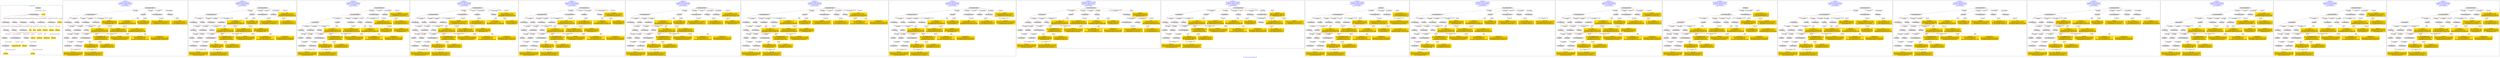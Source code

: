 digraph n0 {
fontcolor="blue"
remincross="true"
label="s25-s-oakland-museum-paintings.json"
subgraph cluster_0 {
label="1-correct model"
n2[style="filled",color="white",fillcolor="lightgray",label="E12_Production1"];
n3[style="filled",color="white",fillcolor="lightgray",label="E21_Person1"];
n4[style="filled",color="white",fillcolor="lightgray",label="E55_Type1"];
n5[style="filled",color="white",fillcolor="lightgray",label="E52_Time-Span3"];
n6[style="filled",color="white",fillcolor="lightgray",label="E69_Death1"];
n7[style="filled",color="white",fillcolor="lightgray",label="E82_Actor_Appellation1"];
n8[style="filled",color="white",fillcolor="lightgray",label="E67_Birth1"];
n9[shape="plaintext",style="filled",fillcolor="gold",label="Artist_URI"];
n10[style="filled",color="white",fillcolor="lightgray",label="E22_Man-Made_Object1"];
n11[style="filled",color="white",fillcolor="lightgray",label="E35_Title1"];
n12[style="filled",color="white",fillcolor="lightgray",label="E8_Acquisition1"];
n13[style="filled",color="white",fillcolor="lightgray",label="E55_Type2"];
n14[style="filled",color="white",fillcolor="lightgray",label="E54_Dimension1"];
n15[style="filled",color="white",fillcolor="lightgray",label="E34_Inscription1"];
n16[shape="plaintext",style="filled",fillcolor="gold",label="Object_uri"];
n17[shape="plaintext",style="filled",fillcolor="gold",label="Inscription"];
n18[shape="plaintext",style="filled",fillcolor="gold",label="Title"];
n19[style="filled",color="white",fillcolor="lightgray",label="E38_Image1"];
n20[shape="plaintext",style="filled",fillcolor="gold",label="Pic_URL"];
n21[style="filled",color="white",fillcolor="lightgray",label="E52_Time-Span1"];
n22[shape="plaintext",style="filled",fillcolor="gold",label="BirthDate"];
n23[style="filled",color="white",fillcolor="lightgray",label="E52_Time-Span2"];
n24[shape="plaintext",style="filled",fillcolor="gold",label="DeathDate"];
n25[shape="plaintext",style="filled",fillcolor="gold",label="Date_made"];
n26[shape="plaintext",style="filled",fillcolor="gold",label="Dimensions"];
n27[shape="plaintext",style="filled",fillcolor="gold",label="Subtype_URI"];
n28[shape="plaintext",style="filled",fillcolor="gold",label="Subtype_of_Art"];
n29[shape="plaintext",style="filled",fillcolor="gold",label="Type_URI"];
n30[shape="plaintext",style="filled",fillcolor="gold",label="Type_of_Art"];
n31[shape="plaintext",style="filled",fillcolor="gold",label="Artist_Appellation_URI"];
n32[shape="plaintext",style="filled",fillcolor="gold",label="ArtistName"];
n33[shape="plaintext",style="filled",fillcolor="gold",label="Credit"];
}
subgraph cluster_1 {
label="candidate 0\nlink coherence:0.90625\nnode coherence:0.9655172413793104\nconfidence:0.4268377032316817\nmapping score:0.49536831487033073\ncost:230.009412\n-precision:0.66-recall:0.68"
n35[style="filled",color="white",fillcolor="lightgray",label="E12_Production1"];
n36[style="filled",color="white",fillcolor="lightgray",label="E21_Person1"];
n37[style="filled",color="white",fillcolor="lightgray",label="E52_Time-Span2"];
n38[style="filled",color="white",fillcolor="lightgray",label="E55_Type1"];
n39[style="filled",color="white",fillcolor="lightgray",label="E67_Birth1"];
n40[style="filled",color="white",fillcolor="lightgray",label="E69_Death1"];
n41[style="filled",color="white",fillcolor="lightgray",label="E82_Actor_Appellation1"];
n42[style="filled",color="white",fillcolor="lightgray",label="E22_Man-Made_Object1"];
n43[style="filled",color="white",fillcolor="lightgray",label="E35_Title1"];
n44[style="filled",color="white",fillcolor="lightgray",label="E54_Dimension1"];
n45[style="filled",color="white",fillcolor="lightgray",label="E8_Acquisition1"];
n46[style="filled",color="white",fillcolor="lightgray",label="E33_Linguistic_Object2"];
n47[style="filled",color="white",fillcolor="lightgray",label="E55_Type2"];
n48[style="filled",color="white",fillcolor="lightgray",label="E52_Time-Span1"];
n49[style="filled",color="white",fillcolor="lightgray",label="E52_Time-Span3"];
n50[style="filled",color="white",fillcolor="lightgray",label="E33_Linguistic_Object1"];
n51[style="filled",color="white",fillcolor="lightgray",label="E38_Image1"];
n52[shape="plaintext",style="filled",fillcolor="gold",label="Credit\n[E30_Right,P3_has_note,0.439]\n[E8_Acquisition,P3_has_note,0.379]\n[E33_Linguistic_Object,P3_has_note,0.106]\n[E73_Information_Object,P3_has_note,0.076]"];
n53[shape="plaintext",style="filled",fillcolor="gold",label="ArtistName\n[E82_Actor_Appellation,label,0.376]\n[E8_Acquisition,P3_has_note,0.256]\n[E22_Man-Made_Object,classLink,0.19]\n[E35_Title,label,0.178]"];
n54[shape="plaintext",style="filled",fillcolor="gold",label="DeathDate\n[E52_Time-Span,P82b_end_of_the_end,0.459]\n[E52_Time-Span,P82_at_some_time_within,0.397]\n[E33_Linguistic_Object,P3_has_note,0.082]\n[E8_Acquisition,P3_has_note,0.061]"];
n55[shape="plaintext",style="filled",fillcolor="gold",label="Dimensions\n[E54_Dimension,P3_has_note,0.892]\n[E82_Actor_Appellation,label,0.041]\n[E73_Information_Object,P3_has_note,0.04]\n[E22_Man-Made_Object,P3_has_note,0.027]"];
n56[shape="plaintext",style="filled",fillcolor="gold",label="Object_uri\n[E30_Right,P3_has_note,0.305]\n[E82_Actor_Appellation,label,0.302]\n[E8_Acquisition,P3_has_note,0.207]\n[E35_Title,label,0.186]"];
n57[shape="plaintext",style="filled",fillcolor="gold",label="Subtype_URI\n[E57_Material,classLink,0.443]\n[E55_Type,classLink,0.402]\n[E74_Group,classLink,0.153]\n[E29_Design_or_Procedure,P3_has_note,0.001]"];
n58[shape="plaintext",style="filled",fillcolor="gold",label="Date_made\n[E52_Time-Span,P82_at_some_time_within,0.55]\n[E52_Time-Span,P82b_end_of_the_end,0.22]\n[E33_Linguistic_Object,P3_has_note,0.117]\n[E52_Time-Span,P82a_begin_of_the_begin,0.113]"];
n59[shape="plaintext",style="filled",fillcolor="gold",label="BirthDate\n[E52_Time-Span,P82_at_some_time_within,0.399]\n[E52_Time-Span,P82a_begin_of_the_begin,0.241]\n[E52_Time-Span,P82b_end_of_the_end,0.226]\n[E52_Time-Span,label,0.135]"];
n60[shape="plaintext",style="filled",fillcolor="gold",label="Artist_URI\n[E21_Person,classLink,0.432]\n[E82_Actor_Appellation,classLink,0.37]\n[E30_Right,P3_has_note,0.119]\n[E8_Acquisition,P3_has_note,0.079]"];
n61[shape="plaintext",style="filled",fillcolor="gold",label="Type_of_Art\n[E55_Type,label,0.42]\n[E55_Type,classLink,0.315]\n[E73_Information_Object,P3_has_note,0.139]\n[E22_Man-Made_Object,P3_has_note,0.126]"];
n62[shape="plaintext",style="filled",fillcolor="gold",label="Type_URI\n[E55_Type,classLink,0.706]\n[E57_Material,classLink,0.136]\n[E74_Group,classLink,0.133]\n[E55_Type,label,0.024]"];
n63[shape="plaintext",style="filled",fillcolor="gold",label="Title\n[E35_Title,label,0.41]\n[E22_Man-Made_Object,classLink,0.205]\n[E33_Linguistic_Object,P3_has_note,0.198]\n[E73_Information_Object,P3_has_note,0.187]"];
n64[shape="plaintext",style="filled",fillcolor="gold",label="Inscription\n[E33_Linguistic_Object,P3_has_note,0.308]\n[E73_Information_Object,P3_has_note,0.248]\n[E8_Acquisition,P3_has_note,0.239]\n[E52_Time-Span,P82_at_some_time_within,0.205]"];
n65[shape="plaintext",style="filled",fillcolor="gold",label="Subtype_of_Art\n[E55_Type,label,0.505]\n[E29_Design_or_Procedure,P3_has_note,0.445]\n[E73_Information_Object,P3_has_note,0.028]\n[E33_Linguistic_Object,P3_has_note,0.022]"];
n66[shape="plaintext",style="filled",fillcolor="gold",label="Pic_URL\n[E38_Image,classLink,0.547]\n[E22_Man-Made_Object,classLink,0.246]\n[E21_Person,classLink,0.112]\n[E82_Actor_Appellation,classLink,0.096]"];
n67[shape="plaintext",style="filled",fillcolor="gold",label="Artist_Appellation_URI\n[E82_Actor_Appellation,classLink,0.925]\n[E21_Person,classLink,0.052]\n[E30_Right,P3_has_note,0.014]\n[E8_Acquisition,P3_has_note,0.009]"];
}
subgraph cluster_2 {
label="candidate 1\nlink coherence:0.90625\nnode coherence:0.9655172413793104\nconfidence:0.41391512345030657\nmapping score:0.491060788276539\ncost:230.009412\n-precision:0.62-recall:0.65"
n69[style="filled",color="white",fillcolor="lightgray",label="E12_Production1"];
n70[style="filled",color="white",fillcolor="lightgray",label="E21_Person1"];
n71[style="filled",color="white",fillcolor="lightgray",label="E52_Time-Span2"];
n72[style="filled",color="white",fillcolor="lightgray",label="E55_Type1"];
n73[style="filled",color="white",fillcolor="lightgray",label="E67_Birth1"];
n74[style="filled",color="white",fillcolor="lightgray",label="E69_Death1"];
n75[style="filled",color="white",fillcolor="lightgray",label="E82_Actor_Appellation1"];
n76[style="filled",color="white",fillcolor="lightgray",label="E22_Man-Made_Object1"];
n77[style="filled",color="white",fillcolor="lightgray",label="E35_Title1"];
n78[style="filled",color="white",fillcolor="lightgray",label="E54_Dimension1"];
n79[style="filled",color="white",fillcolor="lightgray",label="E8_Acquisition1"];
n80[style="filled",color="white",fillcolor="lightgray",label="E33_Linguistic_Object2"];
n81[style="filled",color="white",fillcolor="lightgray",label="E55_Type2"];
n82[style="filled",color="white",fillcolor="lightgray",label="E52_Time-Span1"];
n83[style="filled",color="white",fillcolor="lightgray",label="E52_Time-Span3"];
n84[style="filled",color="white",fillcolor="lightgray",label="E33_Linguistic_Object1"];
n85[style="filled",color="white",fillcolor="lightgray",label="E38_Image1"];
n86[shape="plaintext",style="filled",fillcolor="gold",label="ArtistName\n[E82_Actor_Appellation,label,0.376]\n[E8_Acquisition,P3_has_note,0.256]\n[E22_Man-Made_Object,classLink,0.19]\n[E35_Title,label,0.178]"];
n87[shape="plaintext",style="filled",fillcolor="gold",label="DeathDate\n[E52_Time-Span,P82b_end_of_the_end,0.459]\n[E52_Time-Span,P82_at_some_time_within,0.397]\n[E33_Linguistic_Object,P3_has_note,0.082]\n[E8_Acquisition,P3_has_note,0.061]"];
n88[shape="plaintext",style="filled",fillcolor="gold",label="Dimensions\n[E54_Dimension,P3_has_note,0.892]\n[E82_Actor_Appellation,label,0.041]\n[E73_Information_Object,P3_has_note,0.04]\n[E22_Man-Made_Object,P3_has_note,0.027]"];
n89[shape="plaintext",style="filled",fillcolor="gold",label="Object_uri\n[E30_Right,P3_has_note,0.305]\n[E82_Actor_Appellation,label,0.302]\n[E8_Acquisition,P3_has_note,0.207]\n[E35_Title,label,0.186]"];
n90[shape="plaintext",style="filled",fillcolor="gold",label="Subtype_URI\n[E57_Material,classLink,0.443]\n[E55_Type,classLink,0.402]\n[E74_Group,classLink,0.153]\n[E29_Design_or_Procedure,P3_has_note,0.001]"];
n91[shape="plaintext",style="filled",fillcolor="gold",label="Date_made\n[E52_Time-Span,P82_at_some_time_within,0.55]\n[E52_Time-Span,P82b_end_of_the_end,0.22]\n[E33_Linguistic_Object,P3_has_note,0.117]\n[E52_Time-Span,P82a_begin_of_the_begin,0.113]"];
n92[shape="plaintext",style="filled",fillcolor="gold",label="BirthDate\n[E52_Time-Span,P82_at_some_time_within,0.399]\n[E52_Time-Span,P82a_begin_of_the_begin,0.241]\n[E52_Time-Span,P82b_end_of_the_end,0.226]\n[E52_Time-Span,label,0.135]"];
n93[shape="plaintext",style="filled",fillcolor="gold",label="Artist_URI\n[E21_Person,classLink,0.432]\n[E82_Actor_Appellation,classLink,0.37]\n[E30_Right,P3_has_note,0.119]\n[E8_Acquisition,P3_has_note,0.079]"];
n94[shape="plaintext",style="filled",fillcolor="gold",label="Type_of_Art\n[E55_Type,label,0.42]\n[E55_Type,classLink,0.315]\n[E73_Information_Object,P3_has_note,0.139]\n[E22_Man-Made_Object,P3_has_note,0.126]"];
n95[shape="plaintext",style="filled",fillcolor="gold",label="Credit\n[E30_Right,P3_has_note,0.439]\n[E8_Acquisition,P3_has_note,0.379]\n[E33_Linguistic_Object,P3_has_note,0.106]\n[E73_Information_Object,P3_has_note,0.076]"];
n96[shape="plaintext",style="filled",fillcolor="gold",label="Type_URI\n[E55_Type,classLink,0.706]\n[E57_Material,classLink,0.136]\n[E74_Group,classLink,0.133]\n[E55_Type,label,0.024]"];
n97[shape="plaintext",style="filled",fillcolor="gold",label="Title\n[E35_Title,label,0.41]\n[E22_Man-Made_Object,classLink,0.205]\n[E33_Linguistic_Object,P3_has_note,0.198]\n[E73_Information_Object,P3_has_note,0.187]"];
n98[shape="plaintext",style="filled",fillcolor="gold",label="Inscription\n[E33_Linguistic_Object,P3_has_note,0.308]\n[E73_Information_Object,P3_has_note,0.248]\n[E8_Acquisition,P3_has_note,0.239]\n[E52_Time-Span,P82_at_some_time_within,0.205]"];
n99[shape="plaintext",style="filled",fillcolor="gold",label="Subtype_of_Art\n[E55_Type,label,0.505]\n[E29_Design_or_Procedure,P3_has_note,0.445]\n[E73_Information_Object,P3_has_note,0.028]\n[E33_Linguistic_Object,P3_has_note,0.022]"];
n100[shape="plaintext",style="filled",fillcolor="gold",label="Pic_URL\n[E38_Image,classLink,0.547]\n[E22_Man-Made_Object,classLink,0.246]\n[E21_Person,classLink,0.112]\n[E82_Actor_Appellation,classLink,0.096]"];
n101[shape="plaintext",style="filled",fillcolor="gold",label="Artist_Appellation_URI\n[E82_Actor_Appellation,classLink,0.925]\n[E21_Person,classLink,0.052]\n[E30_Right,P3_has_note,0.014]\n[E8_Acquisition,P3_has_note,0.009]"];
}
subgraph cluster_3 {
label="candidate 10\nlink coherence:0.875\nnode coherence:0.9655172413793104\nconfidence:0.41391512345030657\nmapping score:0.491060788276539\ncost:230.009432\n-precision:0.66-recall:0.68"
n103[style="filled",color="white",fillcolor="lightgray",label="E12_Production1"];
n104[style="filled",color="white",fillcolor="lightgray",label="E21_Person1"];
n105[style="filled",color="white",fillcolor="lightgray",label="E52_Time-Span2"];
n106[style="filled",color="white",fillcolor="lightgray",label="E55_Type1"];
n107[style="filled",color="white",fillcolor="lightgray",label="E67_Birth1"];
n108[style="filled",color="white",fillcolor="lightgray",label="E69_Death1"];
n109[style="filled",color="white",fillcolor="lightgray",label="E82_Actor_Appellation1"];
n110[style="filled",color="white",fillcolor="lightgray",label="E22_Man-Made_Object1"];
n111[style="filled",color="white",fillcolor="lightgray",label="E35_Title1"];
n112[style="filled",color="white",fillcolor="lightgray",label="E54_Dimension1"];
n113[style="filled",color="white",fillcolor="lightgray",label="E55_Type3"];
n114[style="filled",color="white",fillcolor="lightgray",label="E8_Acquisition1"];
n115[style="filled",color="white",fillcolor="lightgray",label="E33_Linguistic_Object1"];
n116[style="filled",color="white",fillcolor="lightgray",label="E52_Time-Span1"];
n117[style="filled",color="white",fillcolor="lightgray",label="E52_Time-Span3"];
n118[style="filled",color="white",fillcolor="lightgray",label="E33_Linguistic_Object2"];
n119[style="filled",color="white",fillcolor="lightgray",label="E38_Image1"];
n120[shape="plaintext",style="filled",fillcolor="gold",label="Type_of_Art\n[E55_Type,label,0.42]\n[E55_Type,classLink,0.315]\n[E73_Information_Object,P3_has_note,0.139]\n[E22_Man-Made_Object,P3_has_note,0.126]"];
n121[shape="plaintext",style="filled",fillcolor="gold",label="ArtistName\n[E82_Actor_Appellation,label,0.376]\n[E8_Acquisition,P3_has_note,0.256]\n[E22_Man-Made_Object,classLink,0.19]\n[E35_Title,label,0.178]"];
n122[shape="plaintext",style="filled",fillcolor="gold",label="DeathDate\n[E52_Time-Span,P82b_end_of_the_end,0.459]\n[E52_Time-Span,P82_at_some_time_within,0.397]\n[E33_Linguistic_Object,P3_has_note,0.082]\n[E8_Acquisition,P3_has_note,0.061]"];
n123[shape="plaintext",style="filled",fillcolor="gold",label="Dimensions\n[E54_Dimension,P3_has_note,0.892]\n[E82_Actor_Appellation,label,0.041]\n[E73_Information_Object,P3_has_note,0.04]\n[E22_Man-Made_Object,P3_has_note,0.027]"];
n124[shape="plaintext",style="filled",fillcolor="gold",label="Object_uri\n[E30_Right,P3_has_note,0.305]\n[E82_Actor_Appellation,label,0.302]\n[E8_Acquisition,P3_has_note,0.207]\n[E35_Title,label,0.186]"];
n125[shape="plaintext",style="filled",fillcolor="gold",label="Subtype_URI\n[E57_Material,classLink,0.443]\n[E55_Type,classLink,0.402]\n[E74_Group,classLink,0.153]\n[E29_Design_or_Procedure,P3_has_note,0.001]"];
n126[shape="plaintext",style="filled",fillcolor="gold",label="Date_made\n[E52_Time-Span,P82_at_some_time_within,0.55]\n[E52_Time-Span,P82b_end_of_the_end,0.22]\n[E33_Linguistic_Object,P3_has_note,0.117]\n[E52_Time-Span,P82a_begin_of_the_begin,0.113]"];
n127[shape="plaintext",style="filled",fillcolor="gold",label="BirthDate\n[E52_Time-Span,P82_at_some_time_within,0.399]\n[E52_Time-Span,P82a_begin_of_the_begin,0.241]\n[E52_Time-Span,P82b_end_of_the_end,0.226]\n[E52_Time-Span,label,0.135]"];
n128[shape="plaintext",style="filled",fillcolor="gold",label="Artist_URI\n[E21_Person,classLink,0.432]\n[E82_Actor_Appellation,classLink,0.37]\n[E30_Right,P3_has_note,0.119]\n[E8_Acquisition,P3_has_note,0.079]"];
n129[shape="plaintext",style="filled",fillcolor="gold",label="Credit\n[E30_Right,P3_has_note,0.439]\n[E8_Acquisition,P3_has_note,0.379]\n[E33_Linguistic_Object,P3_has_note,0.106]\n[E73_Information_Object,P3_has_note,0.076]"];
n130[shape="plaintext",style="filled",fillcolor="gold",label="Title\n[E35_Title,label,0.41]\n[E22_Man-Made_Object,classLink,0.205]\n[E33_Linguistic_Object,P3_has_note,0.198]\n[E73_Information_Object,P3_has_note,0.187]"];
n131[shape="plaintext",style="filled",fillcolor="gold",label="Inscription\n[E33_Linguistic_Object,P3_has_note,0.308]\n[E73_Information_Object,P3_has_note,0.248]\n[E8_Acquisition,P3_has_note,0.239]\n[E52_Time-Span,P82_at_some_time_within,0.205]"];
n132[shape="plaintext",style="filled",fillcolor="gold",label="Subtype_of_Art\n[E55_Type,label,0.505]\n[E29_Design_or_Procedure,P3_has_note,0.445]\n[E73_Information_Object,P3_has_note,0.028]\n[E33_Linguistic_Object,P3_has_note,0.022]"];
n133[shape="plaintext",style="filled",fillcolor="gold",label="Type_URI\n[E55_Type,classLink,0.706]\n[E57_Material,classLink,0.136]\n[E74_Group,classLink,0.133]\n[E55_Type,label,0.024]"];
n134[shape="plaintext",style="filled",fillcolor="gold",label="Pic_URL\n[E38_Image,classLink,0.547]\n[E22_Man-Made_Object,classLink,0.246]\n[E21_Person,classLink,0.112]\n[E82_Actor_Appellation,classLink,0.096]"];
n135[shape="plaintext",style="filled",fillcolor="gold",label="Artist_Appellation_URI\n[E82_Actor_Appellation,classLink,0.925]\n[E21_Person,classLink,0.052]\n[E30_Right,P3_has_note,0.014]\n[E8_Acquisition,P3_has_note,0.009]"];
}
subgraph cluster_4 {
label="candidate 11\nlink coherence:0.875\nnode coherence:0.9655172413793104\nconfidence:0.41391512345030657\nmapping score:0.491060788276539\ncost:329.019424\n-precision:0.62-recall:0.65"
n137[style="filled",color="white",fillcolor="lightgray",label="E12_Production1"];
n138[style="filled",color="white",fillcolor="lightgray",label="E21_Person1"];
n139[style="filled",color="white",fillcolor="lightgray",label="E52_Time-Span2"];
n140[style="filled",color="white",fillcolor="lightgray",label="E55_Type1"];
n141[style="filled",color="white",fillcolor="lightgray",label="E67_Birth1"];
n142[style="filled",color="white",fillcolor="lightgray",label="E69_Death1"];
n143[style="filled",color="white",fillcolor="lightgray",label="E82_Actor_Appellation1"];
n144[style="filled",color="white",fillcolor="lightgray",label="E22_Man-Made_Object1"];
n145[style="filled",color="white",fillcolor="lightgray",label="E35_Title1"];
n146[style="filled",color="white",fillcolor="lightgray",label="E54_Dimension1"];
n147[style="filled",color="white",fillcolor="lightgray",label="E8_Acquisition1"];
n148[style="filled",color="white",fillcolor="lightgray",label="E33_Linguistic_Object2"];
n149[style="filled",color="white",fillcolor="lightgray",label="E52_Time-Span1"];
n150[style="filled",color="white",fillcolor="lightgray",label="E52_Time-Span3"];
n151[style="filled",color="white",fillcolor="lightgray",label="E33_Linguistic_Object1"];
n152[style="filled",color="white",fillcolor="lightgray",label="E38_Image1"];
n153[style="filled",color="white",fillcolor="lightgray",label="E55_Type3"];
n154[shape="plaintext",style="filled",fillcolor="gold",label="Type_of_Art\n[E55_Type,label,0.42]\n[E55_Type,classLink,0.315]\n[E73_Information_Object,P3_has_note,0.139]\n[E22_Man-Made_Object,P3_has_note,0.126]"];
n155[shape="plaintext",style="filled",fillcolor="gold",label="ArtistName\n[E82_Actor_Appellation,label,0.376]\n[E8_Acquisition,P3_has_note,0.256]\n[E22_Man-Made_Object,classLink,0.19]\n[E35_Title,label,0.178]"];
n156[shape="plaintext",style="filled",fillcolor="gold",label="DeathDate\n[E52_Time-Span,P82b_end_of_the_end,0.459]\n[E52_Time-Span,P82_at_some_time_within,0.397]\n[E33_Linguistic_Object,P3_has_note,0.082]\n[E8_Acquisition,P3_has_note,0.061]"];
n157[shape="plaintext",style="filled",fillcolor="gold",label="Dimensions\n[E54_Dimension,P3_has_note,0.892]\n[E82_Actor_Appellation,label,0.041]\n[E73_Information_Object,P3_has_note,0.04]\n[E22_Man-Made_Object,P3_has_note,0.027]"];
n158[shape="plaintext",style="filled",fillcolor="gold",label="Object_uri\n[E30_Right,P3_has_note,0.305]\n[E82_Actor_Appellation,label,0.302]\n[E8_Acquisition,P3_has_note,0.207]\n[E35_Title,label,0.186]"];
n159[shape="plaintext",style="filled",fillcolor="gold",label="Subtype_URI\n[E57_Material,classLink,0.443]\n[E55_Type,classLink,0.402]\n[E74_Group,classLink,0.153]\n[E29_Design_or_Procedure,P3_has_note,0.001]"];
n160[shape="plaintext",style="filled",fillcolor="gold",label="Date_made\n[E52_Time-Span,P82_at_some_time_within,0.55]\n[E52_Time-Span,P82b_end_of_the_end,0.22]\n[E33_Linguistic_Object,P3_has_note,0.117]\n[E52_Time-Span,P82a_begin_of_the_begin,0.113]"];
n161[shape="plaintext",style="filled",fillcolor="gold",label="BirthDate\n[E52_Time-Span,P82_at_some_time_within,0.399]\n[E52_Time-Span,P82a_begin_of_the_begin,0.241]\n[E52_Time-Span,P82b_end_of_the_end,0.226]\n[E52_Time-Span,label,0.135]"];
n162[shape="plaintext",style="filled",fillcolor="gold",label="Artist_URI\n[E21_Person,classLink,0.432]\n[E82_Actor_Appellation,classLink,0.37]\n[E30_Right,P3_has_note,0.119]\n[E8_Acquisition,P3_has_note,0.079]"];
n163[shape="plaintext",style="filled",fillcolor="gold",label="Credit\n[E30_Right,P3_has_note,0.439]\n[E8_Acquisition,P3_has_note,0.379]\n[E33_Linguistic_Object,P3_has_note,0.106]\n[E73_Information_Object,P3_has_note,0.076]"];
n164[shape="plaintext",style="filled",fillcolor="gold",label="Title\n[E35_Title,label,0.41]\n[E22_Man-Made_Object,classLink,0.205]\n[E33_Linguistic_Object,P3_has_note,0.198]\n[E73_Information_Object,P3_has_note,0.187]"];
n165[shape="plaintext",style="filled",fillcolor="gold",label="Inscription\n[E33_Linguistic_Object,P3_has_note,0.308]\n[E73_Information_Object,P3_has_note,0.248]\n[E8_Acquisition,P3_has_note,0.239]\n[E52_Time-Span,P82_at_some_time_within,0.205]"];
n166[shape="plaintext",style="filled",fillcolor="gold",label="Subtype_of_Art\n[E55_Type,label,0.505]\n[E29_Design_or_Procedure,P3_has_note,0.445]\n[E73_Information_Object,P3_has_note,0.028]\n[E33_Linguistic_Object,P3_has_note,0.022]"];
n167[shape="plaintext",style="filled",fillcolor="gold",label="Type_URI\n[E55_Type,classLink,0.706]\n[E57_Material,classLink,0.136]\n[E74_Group,classLink,0.133]\n[E55_Type,label,0.024]"];
n168[shape="plaintext",style="filled",fillcolor="gold",label="Pic_URL\n[E38_Image,classLink,0.547]\n[E22_Man-Made_Object,classLink,0.246]\n[E21_Person,classLink,0.112]\n[E82_Actor_Appellation,classLink,0.096]"];
n169[shape="plaintext",style="filled",fillcolor="gold",label="Artist_Appellation_URI\n[E82_Actor_Appellation,classLink,0.925]\n[E21_Person,classLink,0.052]\n[E30_Right,P3_has_note,0.014]\n[E8_Acquisition,P3_has_note,0.009]"];
}
subgraph cluster_5 {
label="candidate 12\nlink coherence:0.875\nnode coherence:0.9655172413793104\nconfidence:0.41391512345030657\nmapping score:0.491060788276539\ncost:329.019434\n-precision:0.62-recall:0.65"
n171[style="filled",color="white",fillcolor="lightgray",label="E12_Production1"];
n172[style="filled",color="white",fillcolor="lightgray",label="E21_Person1"];
n173[style="filled",color="white",fillcolor="lightgray",label="E52_Time-Span2"];
n174[style="filled",color="white",fillcolor="lightgray",label="E55_Type1"];
n175[style="filled",color="white",fillcolor="lightgray",label="E67_Birth1"];
n176[style="filled",color="white",fillcolor="lightgray",label="E69_Death1"];
n177[style="filled",color="white",fillcolor="lightgray",label="E82_Actor_Appellation1"];
n178[style="filled",color="white",fillcolor="lightgray",label="E22_Man-Made_Object1"];
n179[style="filled",color="white",fillcolor="lightgray",label="E35_Title1"];
n180[style="filled",color="white",fillcolor="lightgray",label="E54_Dimension1"];
n181[style="filled",color="white",fillcolor="lightgray",label="E8_Acquisition1"];
n182[style="filled",color="white",fillcolor="lightgray",label="E33_Linguistic_Object1"];
n183[style="filled",color="white",fillcolor="lightgray",label="E52_Time-Span1"];
n184[style="filled",color="white",fillcolor="lightgray",label="E52_Time-Span3"];
n185[style="filled",color="white",fillcolor="lightgray",label="E33_Linguistic_Object2"];
n186[style="filled",color="white",fillcolor="lightgray",label="E38_Image1"];
n187[style="filled",color="white",fillcolor="lightgray",label="E55_Type2"];
n188[shape="plaintext",style="filled",fillcolor="gold",label="ArtistName\n[E82_Actor_Appellation,label,0.376]\n[E8_Acquisition,P3_has_note,0.256]\n[E22_Man-Made_Object,classLink,0.19]\n[E35_Title,label,0.178]"];
n189[shape="plaintext",style="filled",fillcolor="gold",label="DeathDate\n[E52_Time-Span,P82b_end_of_the_end,0.459]\n[E52_Time-Span,P82_at_some_time_within,0.397]\n[E33_Linguistic_Object,P3_has_note,0.082]\n[E8_Acquisition,P3_has_note,0.061]"];
n190[shape="plaintext",style="filled",fillcolor="gold",label="Dimensions\n[E54_Dimension,P3_has_note,0.892]\n[E82_Actor_Appellation,label,0.041]\n[E73_Information_Object,P3_has_note,0.04]\n[E22_Man-Made_Object,P3_has_note,0.027]"];
n191[shape="plaintext",style="filled",fillcolor="gold",label="Object_uri\n[E30_Right,P3_has_note,0.305]\n[E82_Actor_Appellation,label,0.302]\n[E8_Acquisition,P3_has_note,0.207]\n[E35_Title,label,0.186]"];
n192[shape="plaintext",style="filled",fillcolor="gold",label="Subtype_URI\n[E57_Material,classLink,0.443]\n[E55_Type,classLink,0.402]\n[E74_Group,classLink,0.153]\n[E29_Design_or_Procedure,P3_has_note,0.001]"];
n193[shape="plaintext",style="filled",fillcolor="gold",label="Date_made\n[E52_Time-Span,P82_at_some_time_within,0.55]\n[E52_Time-Span,P82b_end_of_the_end,0.22]\n[E33_Linguistic_Object,P3_has_note,0.117]\n[E52_Time-Span,P82a_begin_of_the_begin,0.113]"];
n194[shape="plaintext",style="filled",fillcolor="gold",label="BirthDate\n[E52_Time-Span,P82_at_some_time_within,0.399]\n[E52_Time-Span,P82a_begin_of_the_begin,0.241]\n[E52_Time-Span,P82b_end_of_the_end,0.226]\n[E52_Time-Span,label,0.135]"];
n195[shape="plaintext",style="filled",fillcolor="gold",label="Artist_URI\n[E21_Person,classLink,0.432]\n[E82_Actor_Appellation,classLink,0.37]\n[E30_Right,P3_has_note,0.119]\n[E8_Acquisition,P3_has_note,0.079]"];
n196[shape="plaintext",style="filled",fillcolor="gold",label="Type_of_Art\n[E55_Type,label,0.42]\n[E55_Type,classLink,0.315]\n[E73_Information_Object,P3_has_note,0.139]\n[E22_Man-Made_Object,P3_has_note,0.126]"];
n197[shape="plaintext",style="filled",fillcolor="gold",label="Credit\n[E30_Right,P3_has_note,0.439]\n[E8_Acquisition,P3_has_note,0.379]\n[E33_Linguistic_Object,P3_has_note,0.106]\n[E73_Information_Object,P3_has_note,0.076]"];
n198[shape="plaintext",style="filled",fillcolor="gold",label="Type_URI\n[E55_Type,classLink,0.706]\n[E57_Material,classLink,0.136]\n[E74_Group,classLink,0.133]\n[E55_Type,label,0.024]"];
n199[shape="plaintext",style="filled",fillcolor="gold",label="Title\n[E35_Title,label,0.41]\n[E22_Man-Made_Object,classLink,0.205]\n[E33_Linguistic_Object,P3_has_note,0.198]\n[E73_Information_Object,P3_has_note,0.187]"];
n200[shape="plaintext",style="filled",fillcolor="gold",label="Inscription\n[E33_Linguistic_Object,P3_has_note,0.308]\n[E73_Information_Object,P3_has_note,0.248]\n[E8_Acquisition,P3_has_note,0.239]\n[E52_Time-Span,P82_at_some_time_within,0.205]"];
n201[shape="plaintext",style="filled",fillcolor="gold",label="Subtype_of_Art\n[E55_Type,label,0.505]\n[E29_Design_or_Procedure,P3_has_note,0.445]\n[E73_Information_Object,P3_has_note,0.028]\n[E33_Linguistic_Object,P3_has_note,0.022]"];
n202[shape="plaintext",style="filled",fillcolor="gold",label="Pic_URL\n[E38_Image,classLink,0.547]\n[E22_Man-Made_Object,classLink,0.246]\n[E21_Person,classLink,0.112]\n[E82_Actor_Appellation,classLink,0.096]"];
n203[shape="plaintext",style="filled",fillcolor="gold",label="Artist_Appellation_URI\n[E82_Actor_Appellation,classLink,0.925]\n[E21_Person,classLink,0.052]\n[E30_Right,P3_has_note,0.014]\n[E8_Acquisition,P3_has_note,0.009]"];
}
subgraph cluster_6 {
label="candidate 13\nlink coherence:0.875\nnode coherence:0.9655172413793104\nconfidence:0.41391512345030657\nmapping score:0.491060788276539\ncost:329.019444\n-precision:0.59-recall:0.61"
n205[style="filled",color="white",fillcolor="lightgray",label="E12_Production1"];
n206[style="filled",color="white",fillcolor="lightgray",label="E21_Person1"];
n207[style="filled",color="white",fillcolor="lightgray",label="E52_Time-Span2"];
n208[style="filled",color="white",fillcolor="lightgray",label="E55_Type1"];
n209[style="filled",color="white",fillcolor="lightgray",label="E67_Birth1"];
n210[style="filled",color="white",fillcolor="lightgray",label="E69_Death1"];
n211[style="filled",color="white",fillcolor="lightgray",label="E82_Actor_Appellation1"];
n212[style="filled",color="white",fillcolor="lightgray",label="E22_Man-Made_Object1"];
n213[style="filled",color="white",fillcolor="lightgray",label="E35_Title1"];
n214[style="filled",color="white",fillcolor="lightgray",label="E54_Dimension1"];
n215[style="filled",color="white",fillcolor="lightgray",label="E33_Linguistic_Object2"];
n216[style="filled",color="white",fillcolor="lightgray",label="E55_Type2"];
n217[style="filled",color="white",fillcolor="lightgray",label="E52_Time-Span1"];
n218[style="filled",color="white",fillcolor="lightgray",label="E52_Time-Span3"];
n219[style="filled",color="white",fillcolor="lightgray",label="E33_Linguistic_Object1"];
n220[style="filled",color="white",fillcolor="lightgray",label="E38_Image1"];
n221[style="filled",color="white",fillcolor="lightgray",label="E8_Acquisition1"];
n222[shape="plaintext",style="filled",fillcolor="gold",label="ArtistName\n[E82_Actor_Appellation,label,0.376]\n[E8_Acquisition,P3_has_note,0.256]\n[E22_Man-Made_Object,classLink,0.19]\n[E35_Title,label,0.178]"];
n223[shape="plaintext",style="filled",fillcolor="gold",label="DeathDate\n[E52_Time-Span,P82b_end_of_the_end,0.459]\n[E52_Time-Span,P82_at_some_time_within,0.397]\n[E33_Linguistic_Object,P3_has_note,0.082]\n[E8_Acquisition,P3_has_note,0.061]"];
n224[shape="plaintext",style="filled",fillcolor="gold",label="Dimensions\n[E54_Dimension,P3_has_note,0.892]\n[E82_Actor_Appellation,label,0.041]\n[E73_Information_Object,P3_has_note,0.04]\n[E22_Man-Made_Object,P3_has_note,0.027]"];
n225[shape="plaintext",style="filled",fillcolor="gold",label="Object_uri\n[E30_Right,P3_has_note,0.305]\n[E82_Actor_Appellation,label,0.302]\n[E8_Acquisition,P3_has_note,0.207]\n[E35_Title,label,0.186]"];
n226[shape="plaintext",style="filled",fillcolor="gold",label="Subtype_URI\n[E57_Material,classLink,0.443]\n[E55_Type,classLink,0.402]\n[E74_Group,classLink,0.153]\n[E29_Design_or_Procedure,P3_has_note,0.001]"];
n227[shape="plaintext",style="filled",fillcolor="gold",label="Date_made\n[E52_Time-Span,P82_at_some_time_within,0.55]\n[E52_Time-Span,P82b_end_of_the_end,0.22]\n[E33_Linguistic_Object,P3_has_note,0.117]\n[E52_Time-Span,P82a_begin_of_the_begin,0.113]"];
n228[shape="plaintext",style="filled",fillcolor="gold",label="BirthDate\n[E52_Time-Span,P82_at_some_time_within,0.399]\n[E52_Time-Span,P82a_begin_of_the_begin,0.241]\n[E52_Time-Span,P82b_end_of_the_end,0.226]\n[E52_Time-Span,label,0.135]"];
n229[shape="plaintext",style="filled",fillcolor="gold",label="Artist_URI\n[E21_Person,classLink,0.432]\n[E82_Actor_Appellation,classLink,0.37]\n[E30_Right,P3_has_note,0.119]\n[E8_Acquisition,P3_has_note,0.079]"];
n230[shape="plaintext",style="filled",fillcolor="gold",label="Type_of_Art\n[E55_Type,label,0.42]\n[E55_Type,classLink,0.315]\n[E73_Information_Object,P3_has_note,0.139]\n[E22_Man-Made_Object,P3_has_note,0.126]"];
n231[shape="plaintext",style="filled",fillcolor="gold",label="Credit\n[E30_Right,P3_has_note,0.439]\n[E8_Acquisition,P3_has_note,0.379]\n[E33_Linguistic_Object,P3_has_note,0.106]\n[E73_Information_Object,P3_has_note,0.076]"];
n232[shape="plaintext",style="filled",fillcolor="gold",label="Type_URI\n[E55_Type,classLink,0.706]\n[E57_Material,classLink,0.136]\n[E74_Group,classLink,0.133]\n[E55_Type,label,0.024]"];
n233[shape="plaintext",style="filled",fillcolor="gold",label="Title\n[E35_Title,label,0.41]\n[E22_Man-Made_Object,classLink,0.205]\n[E33_Linguistic_Object,P3_has_note,0.198]\n[E73_Information_Object,P3_has_note,0.187]"];
n234[shape="plaintext",style="filled",fillcolor="gold",label="Inscription\n[E33_Linguistic_Object,P3_has_note,0.308]\n[E73_Information_Object,P3_has_note,0.248]\n[E8_Acquisition,P3_has_note,0.239]\n[E52_Time-Span,P82_at_some_time_within,0.205]"];
n235[shape="plaintext",style="filled",fillcolor="gold",label="Subtype_of_Art\n[E55_Type,label,0.505]\n[E29_Design_or_Procedure,P3_has_note,0.445]\n[E73_Information_Object,P3_has_note,0.028]\n[E33_Linguistic_Object,P3_has_note,0.022]"];
n236[shape="plaintext",style="filled",fillcolor="gold",label="Pic_URL\n[E38_Image,classLink,0.547]\n[E22_Man-Made_Object,classLink,0.246]\n[E21_Person,classLink,0.112]\n[E82_Actor_Appellation,classLink,0.096]"];
n237[shape="plaintext",style="filled",fillcolor="gold",label="Artist_Appellation_URI\n[E82_Actor_Appellation,classLink,0.925]\n[E21_Person,classLink,0.052]\n[E30_Right,P3_has_note,0.014]\n[E8_Acquisition,P3_has_note,0.009]"];
}
subgraph cluster_7 {
label="candidate 14\nlink coherence:0.875\nnode coherence:0.9655172413793104\nconfidence:0.41391512345030657\nmapping score:0.491060788276539\ncost:329.019464\n-precision:0.59-recall:0.61"
n239[style="filled",color="white",fillcolor="lightgray",label="E12_Production1"];
n240[style="filled",color="white",fillcolor="lightgray",label="E21_Person1"];
n241[style="filled",color="white",fillcolor="lightgray",label="E52_Time-Span2"];
n242[style="filled",color="white",fillcolor="lightgray",label="E67_Birth1"];
n243[style="filled",color="white",fillcolor="lightgray",label="E69_Death1"];
n244[style="filled",color="white",fillcolor="lightgray",label="E82_Actor_Appellation1"];
n245[style="filled",color="white",fillcolor="lightgray",label="E22_Man-Made_Object1"];
n246[style="filled",color="white",fillcolor="lightgray",label="E35_Title1"];
n247[style="filled",color="white",fillcolor="lightgray",label="E54_Dimension1"];
n248[style="filled",color="white",fillcolor="lightgray",label="E8_Acquisition1"];
n249[style="filled",color="white",fillcolor="lightgray",label="E33_Linguistic_Object2"];
n250[style="filled",color="white",fillcolor="lightgray",label="E55_Type2"];
n251[style="filled",color="white",fillcolor="lightgray",label="E52_Time-Span1"];
n252[style="filled",color="white",fillcolor="lightgray",label="E52_Time-Span3"];
n253[style="filled",color="white",fillcolor="lightgray",label="E33_Linguistic_Object1"];
n254[style="filled",color="white",fillcolor="lightgray",label="E38_Image1"];
n255[style="filled",color="white",fillcolor="lightgray",label="E55_Type1"];
n256[shape="plaintext",style="filled",fillcolor="gold",label="ArtistName\n[E82_Actor_Appellation,label,0.376]\n[E8_Acquisition,P3_has_note,0.256]\n[E22_Man-Made_Object,classLink,0.19]\n[E35_Title,label,0.178]"];
n257[shape="plaintext",style="filled",fillcolor="gold",label="DeathDate\n[E52_Time-Span,P82b_end_of_the_end,0.459]\n[E52_Time-Span,P82_at_some_time_within,0.397]\n[E33_Linguistic_Object,P3_has_note,0.082]\n[E8_Acquisition,P3_has_note,0.061]"];
n258[shape="plaintext",style="filled",fillcolor="gold",label="Dimensions\n[E54_Dimension,P3_has_note,0.892]\n[E82_Actor_Appellation,label,0.041]\n[E73_Information_Object,P3_has_note,0.04]\n[E22_Man-Made_Object,P3_has_note,0.027]"];
n259[shape="plaintext",style="filled",fillcolor="gold",label="Object_uri\n[E30_Right,P3_has_note,0.305]\n[E82_Actor_Appellation,label,0.302]\n[E8_Acquisition,P3_has_note,0.207]\n[E35_Title,label,0.186]"];
n260[shape="plaintext",style="filled",fillcolor="gold",label="Subtype_URI\n[E57_Material,classLink,0.443]\n[E55_Type,classLink,0.402]\n[E74_Group,classLink,0.153]\n[E29_Design_or_Procedure,P3_has_note,0.001]"];
n261[shape="plaintext",style="filled",fillcolor="gold",label="Date_made\n[E52_Time-Span,P82_at_some_time_within,0.55]\n[E52_Time-Span,P82b_end_of_the_end,0.22]\n[E33_Linguistic_Object,P3_has_note,0.117]\n[E52_Time-Span,P82a_begin_of_the_begin,0.113]"];
n262[shape="plaintext",style="filled",fillcolor="gold",label="BirthDate\n[E52_Time-Span,P82_at_some_time_within,0.399]\n[E52_Time-Span,P82a_begin_of_the_begin,0.241]\n[E52_Time-Span,P82b_end_of_the_end,0.226]\n[E52_Time-Span,label,0.135]"];
n263[shape="plaintext",style="filled",fillcolor="gold",label="Artist_URI\n[E21_Person,classLink,0.432]\n[E82_Actor_Appellation,classLink,0.37]\n[E30_Right,P3_has_note,0.119]\n[E8_Acquisition,P3_has_note,0.079]"];
n264[shape="plaintext",style="filled",fillcolor="gold",label="Type_of_Art\n[E55_Type,label,0.42]\n[E55_Type,classLink,0.315]\n[E73_Information_Object,P3_has_note,0.139]\n[E22_Man-Made_Object,P3_has_note,0.126]"];
n265[shape="plaintext",style="filled",fillcolor="gold",label="Credit\n[E30_Right,P3_has_note,0.439]\n[E8_Acquisition,P3_has_note,0.379]\n[E33_Linguistic_Object,P3_has_note,0.106]\n[E73_Information_Object,P3_has_note,0.076]"];
n266[shape="plaintext",style="filled",fillcolor="gold",label="Type_URI\n[E55_Type,classLink,0.706]\n[E57_Material,classLink,0.136]\n[E74_Group,classLink,0.133]\n[E55_Type,label,0.024]"];
n267[shape="plaintext",style="filled",fillcolor="gold",label="Title\n[E35_Title,label,0.41]\n[E22_Man-Made_Object,classLink,0.205]\n[E33_Linguistic_Object,P3_has_note,0.198]\n[E73_Information_Object,P3_has_note,0.187]"];
n268[shape="plaintext",style="filled",fillcolor="gold",label="Inscription\n[E33_Linguistic_Object,P3_has_note,0.308]\n[E73_Information_Object,P3_has_note,0.248]\n[E8_Acquisition,P3_has_note,0.239]\n[E52_Time-Span,P82_at_some_time_within,0.205]"];
n269[shape="plaintext",style="filled",fillcolor="gold",label="Subtype_of_Art\n[E55_Type,label,0.505]\n[E29_Design_or_Procedure,P3_has_note,0.445]\n[E73_Information_Object,P3_has_note,0.028]\n[E33_Linguistic_Object,P3_has_note,0.022]"];
n270[shape="plaintext",style="filled",fillcolor="gold",label="Pic_URL\n[E38_Image,classLink,0.547]\n[E22_Man-Made_Object,classLink,0.246]\n[E21_Person,classLink,0.112]\n[E82_Actor_Appellation,classLink,0.096]"];
n271[shape="plaintext",style="filled",fillcolor="gold",label="Artist_Appellation_URI\n[E82_Actor_Appellation,classLink,0.925]\n[E21_Person,classLink,0.052]\n[E30_Right,P3_has_note,0.014]\n[E8_Acquisition,P3_has_note,0.009]"];
}
subgraph cluster_8 {
label="candidate 15\nlink coherence:0.875\nnode coherence:0.9655172413793104\nconfidence:0.41391512345030657\nmapping score:0.491060788276539\ncost:329.019474\n-precision:0.62-recall:0.65"
n273[style="filled",color="white",fillcolor="lightgray",label="E12_Production1"];
n274[style="filled",color="white",fillcolor="lightgray",label="E21_Person1"];
n275[style="filled",color="white",fillcolor="lightgray",label="E55_Type1"];
n276[style="filled",color="white",fillcolor="lightgray",label="E67_Birth1"];
n277[style="filled",color="white",fillcolor="lightgray",label="E69_Death1"];
n278[style="filled",color="white",fillcolor="lightgray",label="E82_Actor_Appellation1"];
n279[style="filled",color="white",fillcolor="lightgray",label="E22_Man-Made_Object1"];
n280[style="filled",color="white",fillcolor="lightgray",label="E35_Title1"];
n281[style="filled",color="white",fillcolor="lightgray",label="E54_Dimension1"];
n282[style="filled",color="white",fillcolor="lightgray",label="E8_Acquisition1"];
n283[style="filled",color="white",fillcolor="lightgray",label="E33_Linguistic_Object1"];
n284[style="filled",color="white",fillcolor="lightgray",label="E55_Type3"];
n285[style="filled",color="white",fillcolor="lightgray",label="E52_Time-Span1"];
n286[style="filled",color="white",fillcolor="lightgray",label="E52_Time-Span3"];
n287[style="filled",color="white",fillcolor="lightgray",label="E33_Linguistic_Object2"];
n288[style="filled",color="white",fillcolor="lightgray",label="E38_Image1"];
n289[style="filled",color="white",fillcolor="lightgray",label="E52_Time-Span2"];
n290[shape="plaintext",style="filled",fillcolor="gold",label="Type_of_Art\n[E55_Type,label,0.42]\n[E55_Type,classLink,0.315]\n[E73_Information_Object,P3_has_note,0.139]\n[E22_Man-Made_Object,P3_has_note,0.126]"];
n291[shape="plaintext",style="filled",fillcolor="gold",label="ArtistName\n[E82_Actor_Appellation,label,0.376]\n[E8_Acquisition,P3_has_note,0.256]\n[E22_Man-Made_Object,classLink,0.19]\n[E35_Title,label,0.178]"];
n292[shape="plaintext",style="filled",fillcolor="gold",label="DeathDate\n[E52_Time-Span,P82b_end_of_the_end,0.459]\n[E52_Time-Span,P82_at_some_time_within,0.397]\n[E33_Linguistic_Object,P3_has_note,0.082]\n[E8_Acquisition,P3_has_note,0.061]"];
n293[shape="plaintext",style="filled",fillcolor="gold",label="Dimensions\n[E54_Dimension,P3_has_note,0.892]\n[E82_Actor_Appellation,label,0.041]\n[E73_Information_Object,P3_has_note,0.04]\n[E22_Man-Made_Object,P3_has_note,0.027]"];
n294[shape="plaintext",style="filled",fillcolor="gold",label="Object_uri\n[E30_Right,P3_has_note,0.305]\n[E82_Actor_Appellation,label,0.302]\n[E8_Acquisition,P3_has_note,0.207]\n[E35_Title,label,0.186]"];
n295[shape="plaintext",style="filled",fillcolor="gold",label="Subtype_URI\n[E57_Material,classLink,0.443]\n[E55_Type,classLink,0.402]\n[E74_Group,classLink,0.153]\n[E29_Design_or_Procedure,P3_has_note,0.001]"];
n296[shape="plaintext",style="filled",fillcolor="gold",label="Date_made\n[E52_Time-Span,P82_at_some_time_within,0.55]\n[E52_Time-Span,P82b_end_of_the_end,0.22]\n[E33_Linguistic_Object,P3_has_note,0.117]\n[E52_Time-Span,P82a_begin_of_the_begin,0.113]"];
n297[shape="plaintext",style="filled",fillcolor="gold",label="BirthDate\n[E52_Time-Span,P82_at_some_time_within,0.399]\n[E52_Time-Span,P82a_begin_of_the_begin,0.241]\n[E52_Time-Span,P82b_end_of_the_end,0.226]\n[E52_Time-Span,label,0.135]"];
n298[shape="plaintext",style="filled",fillcolor="gold",label="Artist_URI\n[E21_Person,classLink,0.432]\n[E82_Actor_Appellation,classLink,0.37]\n[E30_Right,P3_has_note,0.119]\n[E8_Acquisition,P3_has_note,0.079]"];
n299[shape="plaintext",style="filled",fillcolor="gold",label="Credit\n[E30_Right,P3_has_note,0.439]\n[E8_Acquisition,P3_has_note,0.379]\n[E33_Linguistic_Object,P3_has_note,0.106]\n[E73_Information_Object,P3_has_note,0.076]"];
n300[shape="plaintext",style="filled",fillcolor="gold",label="Title\n[E35_Title,label,0.41]\n[E22_Man-Made_Object,classLink,0.205]\n[E33_Linguistic_Object,P3_has_note,0.198]\n[E73_Information_Object,P3_has_note,0.187]"];
n301[shape="plaintext",style="filled",fillcolor="gold",label="Inscription\n[E33_Linguistic_Object,P3_has_note,0.308]\n[E73_Information_Object,P3_has_note,0.248]\n[E8_Acquisition,P3_has_note,0.239]\n[E52_Time-Span,P82_at_some_time_within,0.205]"];
n302[shape="plaintext",style="filled",fillcolor="gold",label="Subtype_of_Art\n[E55_Type,label,0.505]\n[E29_Design_or_Procedure,P3_has_note,0.445]\n[E73_Information_Object,P3_has_note,0.028]\n[E33_Linguistic_Object,P3_has_note,0.022]"];
n303[shape="plaintext",style="filled",fillcolor="gold",label="Type_URI\n[E55_Type,classLink,0.706]\n[E57_Material,classLink,0.136]\n[E74_Group,classLink,0.133]\n[E55_Type,label,0.024]"];
n304[shape="plaintext",style="filled",fillcolor="gold",label="Pic_URL\n[E38_Image,classLink,0.547]\n[E22_Man-Made_Object,classLink,0.246]\n[E21_Person,classLink,0.112]\n[E82_Actor_Appellation,classLink,0.096]"];
n305[shape="plaintext",style="filled",fillcolor="gold",label="Artist_Appellation_URI\n[E82_Actor_Appellation,classLink,0.925]\n[E21_Person,classLink,0.052]\n[E30_Right,P3_has_note,0.014]\n[E8_Acquisition,P3_has_note,0.009]"];
}
subgraph cluster_9 {
label="candidate 16\nlink coherence:0.8709677419354839\nnode coherence:0.9655172413793104\nconfidence:0.4268377032316817\nmapping score:0.49536831487033073\ncost:229.019424\n-precision:0.71-recall:0.71"
n307[style="filled",color="white",fillcolor="lightgray",label="E12_Production1"];
n308[style="filled",color="white",fillcolor="lightgray",label="E21_Person1"];
n309[style="filled",color="white",fillcolor="lightgray",label="E52_Time-Span2"];
n310[style="filled",color="white",fillcolor="lightgray",label="E55_Type1"];
n311[style="filled",color="white",fillcolor="lightgray",label="E67_Birth1"];
n312[style="filled",color="white",fillcolor="lightgray",label="E69_Death1"];
n313[style="filled",color="white",fillcolor="lightgray",label="E82_Actor_Appellation1"];
n314[style="filled",color="white",fillcolor="lightgray",label="E22_Man-Made_Object1"];
n315[style="filled",color="white",fillcolor="lightgray",label="E35_Title1"];
n316[style="filled",color="white",fillcolor="lightgray",label="E54_Dimension1"];
n317[style="filled",color="white",fillcolor="lightgray",label="E55_Type2"];
n318[style="filled",color="white",fillcolor="lightgray",label="E8_Acquisition1"];
n319[style="filled",color="white",fillcolor="lightgray",label="E52_Time-Span1"];
n320[style="filled",color="white",fillcolor="lightgray",label="E52_Time-Span3"];
n321[style="filled",color="white",fillcolor="lightgray",label="E33_Linguistic_Object1"];
n322[style="filled",color="white",fillcolor="lightgray",label="E38_Image1"];
n323[shape="plaintext",style="filled",fillcolor="gold",label="Credit\n[E30_Right,P3_has_note,0.439]\n[E8_Acquisition,P3_has_note,0.379]\n[E33_Linguistic_Object,P3_has_note,0.106]\n[E73_Information_Object,P3_has_note,0.076]"];
n324[shape="plaintext",style="filled",fillcolor="gold",label="ArtistName\n[E82_Actor_Appellation,label,0.376]\n[E8_Acquisition,P3_has_note,0.256]\n[E22_Man-Made_Object,classLink,0.19]\n[E35_Title,label,0.178]"];
n325[shape="plaintext",style="filled",fillcolor="gold",label="DeathDate\n[E52_Time-Span,P82b_end_of_the_end,0.459]\n[E52_Time-Span,P82_at_some_time_within,0.397]\n[E33_Linguistic_Object,P3_has_note,0.082]\n[E8_Acquisition,P3_has_note,0.061]"];
n326[shape="plaintext",style="filled",fillcolor="gold",label="Dimensions\n[E54_Dimension,P3_has_note,0.892]\n[E82_Actor_Appellation,label,0.041]\n[E73_Information_Object,P3_has_note,0.04]\n[E22_Man-Made_Object,P3_has_note,0.027]"];
n327[shape="plaintext",style="filled",fillcolor="gold",label="Object_uri\n[E30_Right,P3_has_note,0.305]\n[E82_Actor_Appellation,label,0.302]\n[E8_Acquisition,P3_has_note,0.207]\n[E35_Title,label,0.186]"];
n328[shape="plaintext",style="filled",fillcolor="gold",label="Subtype_URI\n[E57_Material,classLink,0.443]\n[E55_Type,classLink,0.402]\n[E74_Group,classLink,0.153]\n[E29_Design_or_Procedure,P3_has_note,0.001]"];
n329[shape="plaintext",style="filled",fillcolor="gold",label="Date_made\n[E52_Time-Span,P82_at_some_time_within,0.55]\n[E52_Time-Span,P82b_end_of_the_end,0.22]\n[E33_Linguistic_Object,P3_has_note,0.117]\n[E52_Time-Span,P82a_begin_of_the_begin,0.113]"];
n330[shape="plaintext",style="filled",fillcolor="gold",label="BirthDate\n[E52_Time-Span,P82_at_some_time_within,0.399]\n[E52_Time-Span,P82a_begin_of_the_begin,0.241]\n[E52_Time-Span,P82b_end_of_the_end,0.226]\n[E52_Time-Span,label,0.135]"];
n331[shape="plaintext",style="filled",fillcolor="gold",label="Artist_URI\n[E21_Person,classLink,0.432]\n[E82_Actor_Appellation,classLink,0.37]\n[E30_Right,P3_has_note,0.119]\n[E8_Acquisition,P3_has_note,0.079]"];
n332[shape="plaintext",style="filled",fillcolor="gold",label="Type_of_Art\n[E55_Type,label,0.42]\n[E55_Type,classLink,0.315]\n[E73_Information_Object,P3_has_note,0.139]\n[E22_Man-Made_Object,P3_has_note,0.126]"];
n333[shape="plaintext",style="filled",fillcolor="gold",label="Type_URI\n[E55_Type,classLink,0.706]\n[E57_Material,classLink,0.136]\n[E74_Group,classLink,0.133]\n[E55_Type,label,0.024]"];
n334[shape="plaintext",style="filled",fillcolor="gold",label="Title\n[E35_Title,label,0.41]\n[E22_Man-Made_Object,classLink,0.205]\n[E33_Linguistic_Object,P3_has_note,0.198]\n[E73_Information_Object,P3_has_note,0.187]"];
n335[shape="plaintext",style="filled",fillcolor="gold",label="Inscription\n[E33_Linguistic_Object,P3_has_note,0.308]\n[E73_Information_Object,P3_has_note,0.248]\n[E8_Acquisition,P3_has_note,0.239]\n[E52_Time-Span,P82_at_some_time_within,0.205]"];
n336[shape="plaintext",style="filled",fillcolor="gold",label="Subtype_of_Art\n[E55_Type,label,0.505]\n[E29_Design_or_Procedure,P3_has_note,0.445]\n[E73_Information_Object,P3_has_note,0.028]\n[E33_Linguistic_Object,P3_has_note,0.022]"];
n337[shape="plaintext",style="filled",fillcolor="gold",label="Pic_URL\n[E38_Image,classLink,0.547]\n[E22_Man-Made_Object,classLink,0.246]\n[E21_Person,classLink,0.112]\n[E82_Actor_Appellation,classLink,0.096]"];
n338[shape="plaintext",style="filled",fillcolor="gold",label="Artist_Appellation_URI\n[E82_Actor_Appellation,classLink,0.925]\n[E21_Person,classLink,0.052]\n[E30_Right,P3_has_note,0.014]\n[E8_Acquisition,P3_has_note,0.009]"];
}
subgraph cluster_10 {
label="candidate 17\nlink coherence:0.8709677419354839\nnode coherence:0.9655172413793104\nconfidence:0.4268377032316817\nmapping score:0.49536831487033073\ncost:229.019444\n-precision:0.71-recall:0.71"
n340[style="filled",color="white",fillcolor="lightgray",label="E12_Production1"];
n341[style="filled",color="white",fillcolor="lightgray",label="E21_Person1"];
n342[style="filled",color="white",fillcolor="lightgray",label="E52_Time-Span2"];
n343[style="filled",color="white",fillcolor="lightgray",label="E55_Type1"];
n344[style="filled",color="white",fillcolor="lightgray",label="E67_Birth1"];
n345[style="filled",color="white",fillcolor="lightgray",label="E69_Death1"];
n346[style="filled",color="white",fillcolor="lightgray",label="E82_Actor_Appellation1"];
n347[style="filled",color="white",fillcolor="lightgray",label="E22_Man-Made_Object1"];
n348[style="filled",color="white",fillcolor="lightgray",label="E35_Title1"];
n349[style="filled",color="white",fillcolor="lightgray",label="E54_Dimension1"];
n350[style="filled",color="white",fillcolor="lightgray",label="E55_Type3"];
n351[style="filled",color="white",fillcolor="lightgray",label="E8_Acquisition1"];
n352[style="filled",color="white",fillcolor="lightgray",label="E52_Time-Span1"];
n353[style="filled",color="white",fillcolor="lightgray",label="E52_Time-Span3"];
n354[style="filled",color="white",fillcolor="lightgray",label="E33_Linguistic_Object1"];
n355[style="filled",color="white",fillcolor="lightgray",label="E38_Image1"];
n356[shape="plaintext",style="filled",fillcolor="gold",label="Credit\n[E30_Right,P3_has_note,0.439]\n[E8_Acquisition,P3_has_note,0.379]\n[E33_Linguistic_Object,P3_has_note,0.106]\n[E73_Information_Object,P3_has_note,0.076]"];
n357[shape="plaintext",style="filled",fillcolor="gold",label="Type_of_Art\n[E55_Type,label,0.42]\n[E55_Type,classLink,0.315]\n[E73_Information_Object,P3_has_note,0.139]\n[E22_Man-Made_Object,P3_has_note,0.126]"];
n358[shape="plaintext",style="filled",fillcolor="gold",label="ArtistName\n[E82_Actor_Appellation,label,0.376]\n[E8_Acquisition,P3_has_note,0.256]\n[E22_Man-Made_Object,classLink,0.19]\n[E35_Title,label,0.178]"];
n359[shape="plaintext",style="filled",fillcolor="gold",label="DeathDate\n[E52_Time-Span,P82b_end_of_the_end,0.459]\n[E52_Time-Span,P82_at_some_time_within,0.397]\n[E33_Linguistic_Object,P3_has_note,0.082]\n[E8_Acquisition,P3_has_note,0.061]"];
n360[shape="plaintext",style="filled",fillcolor="gold",label="Dimensions\n[E54_Dimension,P3_has_note,0.892]\n[E82_Actor_Appellation,label,0.041]\n[E73_Information_Object,P3_has_note,0.04]\n[E22_Man-Made_Object,P3_has_note,0.027]"];
n361[shape="plaintext",style="filled",fillcolor="gold",label="Object_uri\n[E30_Right,P3_has_note,0.305]\n[E82_Actor_Appellation,label,0.302]\n[E8_Acquisition,P3_has_note,0.207]\n[E35_Title,label,0.186]"];
n362[shape="plaintext",style="filled",fillcolor="gold",label="Subtype_URI\n[E57_Material,classLink,0.443]\n[E55_Type,classLink,0.402]\n[E74_Group,classLink,0.153]\n[E29_Design_or_Procedure,P3_has_note,0.001]"];
n363[shape="plaintext",style="filled",fillcolor="gold",label="Date_made\n[E52_Time-Span,P82_at_some_time_within,0.55]\n[E52_Time-Span,P82b_end_of_the_end,0.22]\n[E33_Linguistic_Object,P3_has_note,0.117]\n[E52_Time-Span,P82a_begin_of_the_begin,0.113]"];
n364[shape="plaintext",style="filled",fillcolor="gold",label="BirthDate\n[E52_Time-Span,P82_at_some_time_within,0.399]\n[E52_Time-Span,P82a_begin_of_the_begin,0.241]\n[E52_Time-Span,P82b_end_of_the_end,0.226]\n[E52_Time-Span,label,0.135]"];
n365[shape="plaintext",style="filled",fillcolor="gold",label="Artist_URI\n[E21_Person,classLink,0.432]\n[E82_Actor_Appellation,classLink,0.37]\n[E30_Right,P3_has_note,0.119]\n[E8_Acquisition,P3_has_note,0.079]"];
n366[shape="plaintext",style="filled",fillcolor="gold",label="Title\n[E35_Title,label,0.41]\n[E22_Man-Made_Object,classLink,0.205]\n[E33_Linguistic_Object,P3_has_note,0.198]\n[E73_Information_Object,P3_has_note,0.187]"];
n367[shape="plaintext",style="filled",fillcolor="gold",label="Inscription\n[E33_Linguistic_Object,P3_has_note,0.308]\n[E73_Information_Object,P3_has_note,0.248]\n[E8_Acquisition,P3_has_note,0.239]\n[E52_Time-Span,P82_at_some_time_within,0.205]"];
n368[shape="plaintext",style="filled",fillcolor="gold",label="Subtype_of_Art\n[E55_Type,label,0.505]\n[E29_Design_or_Procedure,P3_has_note,0.445]\n[E73_Information_Object,P3_has_note,0.028]\n[E33_Linguistic_Object,P3_has_note,0.022]"];
n369[shape="plaintext",style="filled",fillcolor="gold",label="Type_URI\n[E55_Type,classLink,0.706]\n[E57_Material,classLink,0.136]\n[E74_Group,classLink,0.133]\n[E55_Type,label,0.024]"];
n370[shape="plaintext",style="filled",fillcolor="gold",label="Pic_URL\n[E38_Image,classLink,0.547]\n[E22_Man-Made_Object,classLink,0.246]\n[E21_Person,classLink,0.112]\n[E82_Actor_Appellation,classLink,0.096]"];
n371[shape="plaintext",style="filled",fillcolor="gold",label="Artist_Appellation_URI\n[E82_Actor_Appellation,classLink,0.925]\n[E21_Person,classLink,0.052]\n[E30_Right,P3_has_note,0.014]\n[E8_Acquisition,P3_has_note,0.009]"];
}
subgraph cluster_11 {
label="candidate 18\nlink coherence:0.8709677419354839\nnode coherence:0.9655172413793104\nconfidence:0.4268377032316817\nmapping score:0.49536831487033073\ncost:229.019464\n-precision:0.74-recall:0.74"
n373[style="filled",color="white",fillcolor="lightgray",label="E12_Production1"];
n374[style="filled",color="white",fillcolor="lightgray",label="E21_Person1"];
n375[style="filled",color="white",fillcolor="lightgray",label="E55_Type1"];
n376[style="filled",color="white",fillcolor="lightgray",label="E67_Birth1"];
n377[style="filled",color="white",fillcolor="lightgray",label="E69_Death1"];
n378[style="filled",color="white",fillcolor="lightgray",label="E82_Actor_Appellation1"];
n379[style="filled",color="white",fillcolor="lightgray",label="E22_Man-Made_Object1"];
n380[style="filled",color="white",fillcolor="lightgray",label="E35_Title1"];
n381[style="filled",color="white",fillcolor="lightgray",label="E54_Dimension1"];
n382[style="filled",color="white",fillcolor="lightgray",label="E55_Type3"];
n383[style="filled",color="white",fillcolor="lightgray",label="E8_Acquisition1"];
n384[style="filled",color="white",fillcolor="lightgray",label="E38_Image1"];
n385[style="filled",color="white",fillcolor="lightgray",label="E52_Time-Span1"];
n386[style="filled",color="white",fillcolor="lightgray",label="E52_Time-Span3"];
n387[style="filled",color="white",fillcolor="lightgray",label="E33_Linguistic_Object1"];
n388[style="filled",color="white",fillcolor="lightgray",label="E52_Time-Span2"];
n389[shape="plaintext",style="filled",fillcolor="gold",label="Credit\n[E30_Right,P3_has_note,0.439]\n[E8_Acquisition,P3_has_note,0.379]\n[E33_Linguistic_Object,P3_has_note,0.106]\n[E73_Information_Object,P3_has_note,0.076]"];
n390[shape="plaintext",style="filled",fillcolor="gold",label="Type_of_Art\n[E55_Type,label,0.42]\n[E55_Type,classLink,0.315]\n[E73_Information_Object,P3_has_note,0.139]\n[E22_Man-Made_Object,P3_has_note,0.126]"];
n391[shape="plaintext",style="filled",fillcolor="gold",label="ArtistName\n[E82_Actor_Appellation,label,0.376]\n[E8_Acquisition,P3_has_note,0.256]\n[E22_Man-Made_Object,classLink,0.19]\n[E35_Title,label,0.178]"];
n392[shape="plaintext",style="filled",fillcolor="gold",label="DeathDate\n[E52_Time-Span,P82b_end_of_the_end,0.459]\n[E52_Time-Span,P82_at_some_time_within,0.397]\n[E33_Linguistic_Object,P3_has_note,0.082]\n[E8_Acquisition,P3_has_note,0.061]"];
n393[shape="plaintext",style="filled",fillcolor="gold",label="Dimensions\n[E54_Dimension,P3_has_note,0.892]\n[E82_Actor_Appellation,label,0.041]\n[E73_Information_Object,P3_has_note,0.04]\n[E22_Man-Made_Object,P3_has_note,0.027]"];
n394[shape="plaintext",style="filled",fillcolor="gold",label="Object_uri\n[E30_Right,P3_has_note,0.305]\n[E82_Actor_Appellation,label,0.302]\n[E8_Acquisition,P3_has_note,0.207]\n[E35_Title,label,0.186]"];
n395[shape="plaintext",style="filled",fillcolor="gold",label="Subtype_URI\n[E57_Material,classLink,0.443]\n[E55_Type,classLink,0.402]\n[E74_Group,classLink,0.153]\n[E29_Design_or_Procedure,P3_has_note,0.001]"];
n396[shape="plaintext",style="filled",fillcolor="gold",label="Date_made\n[E52_Time-Span,P82_at_some_time_within,0.55]\n[E52_Time-Span,P82b_end_of_the_end,0.22]\n[E33_Linguistic_Object,P3_has_note,0.117]\n[E52_Time-Span,P82a_begin_of_the_begin,0.113]"];
n397[shape="plaintext",style="filled",fillcolor="gold",label="BirthDate\n[E52_Time-Span,P82_at_some_time_within,0.399]\n[E52_Time-Span,P82a_begin_of_the_begin,0.241]\n[E52_Time-Span,P82b_end_of_the_end,0.226]\n[E52_Time-Span,label,0.135]"];
n398[shape="plaintext",style="filled",fillcolor="gold",label="Artist_URI\n[E21_Person,classLink,0.432]\n[E82_Actor_Appellation,classLink,0.37]\n[E30_Right,P3_has_note,0.119]\n[E8_Acquisition,P3_has_note,0.079]"];
n399[shape="plaintext",style="filled",fillcolor="gold",label="Title\n[E35_Title,label,0.41]\n[E22_Man-Made_Object,classLink,0.205]\n[E33_Linguistic_Object,P3_has_note,0.198]\n[E73_Information_Object,P3_has_note,0.187]"];
n400[shape="plaintext",style="filled",fillcolor="gold",label="Inscription\n[E33_Linguistic_Object,P3_has_note,0.308]\n[E73_Information_Object,P3_has_note,0.248]\n[E8_Acquisition,P3_has_note,0.239]\n[E52_Time-Span,P82_at_some_time_within,0.205]"];
n401[shape="plaintext",style="filled",fillcolor="gold",label="Subtype_of_Art\n[E55_Type,label,0.505]\n[E29_Design_or_Procedure,P3_has_note,0.445]\n[E73_Information_Object,P3_has_note,0.028]\n[E33_Linguistic_Object,P3_has_note,0.022]"];
n402[shape="plaintext",style="filled",fillcolor="gold",label="Type_URI\n[E55_Type,classLink,0.706]\n[E57_Material,classLink,0.136]\n[E74_Group,classLink,0.133]\n[E55_Type,label,0.024]"];
n403[shape="plaintext",style="filled",fillcolor="gold",label="Pic_URL\n[E38_Image,classLink,0.547]\n[E22_Man-Made_Object,classLink,0.246]\n[E21_Person,classLink,0.112]\n[E82_Actor_Appellation,classLink,0.096]"];
n404[shape="plaintext",style="filled",fillcolor="gold",label="Artist_Appellation_URI\n[E82_Actor_Appellation,classLink,0.925]\n[E21_Person,classLink,0.052]\n[E30_Right,P3_has_note,0.014]\n[E8_Acquisition,P3_has_note,0.009]"];
}
subgraph cluster_12 {
label="candidate 19\nlink coherence:0.8709677419354839\nnode coherence:0.9655172413793104\nconfidence:0.4268377032316817\nmapping score:0.49536831487033073\ncost:328.019494\n-precision:0.65-recall:0.65"
n406[style="filled",color="white",fillcolor="lightgray",label="E12_Production1"];
n407[style="filled",color="white",fillcolor="lightgray",label="E21_Person1"];
n408[style="filled",color="white",fillcolor="lightgray",label="E52_Time-Span2"];
n409[style="filled",color="white",fillcolor="lightgray",label="E55_Type1"];
n410[style="filled",color="white",fillcolor="lightgray",label="E67_Birth1"];
n411[style="filled",color="white",fillcolor="lightgray",label="E82_Actor_Appellation1"];
n412[style="filled",color="white",fillcolor="lightgray",label="E22_Man-Made_Object1"];
n413[style="filled",color="white",fillcolor="lightgray",label="E35_Title1"];
n414[style="filled",color="white",fillcolor="lightgray",label="E54_Dimension1"];
n415[style="filled",color="white",fillcolor="lightgray",label="E8_Acquisition1"];
n416[style="filled",color="white",fillcolor="lightgray",label="E33_Linguistic_Object2"];
n417[style="filled",color="white",fillcolor="lightgray",label="E55_Type2"];
n418[style="filled",color="white",fillcolor="lightgray",label="E52_Time-Span1"];
n419[style="filled",color="white",fillcolor="lightgray",label="E33_Linguistic_Object1"];
n420[style="filled",color="white",fillcolor="lightgray",label="E38_Image1"];
n421[style="filled",color="white",fillcolor="lightgray",label="E52_Time-Span3"];
n422[shape="plaintext",style="filled",fillcolor="gold",label="Credit\n[E30_Right,P3_has_note,0.439]\n[E8_Acquisition,P3_has_note,0.379]\n[E33_Linguistic_Object,P3_has_note,0.106]\n[E73_Information_Object,P3_has_note,0.076]"];
n423[shape="plaintext",style="filled",fillcolor="gold",label="ArtistName\n[E82_Actor_Appellation,label,0.376]\n[E8_Acquisition,P3_has_note,0.256]\n[E22_Man-Made_Object,classLink,0.19]\n[E35_Title,label,0.178]"];
n424[shape="plaintext",style="filled",fillcolor="gold",label="DeathDate\n[E52_Time-Span,P82b_end_of_the_end,0.459]\n[E52_Time-Span,P82_at_some_time_within,0.397]\n[E33_Linguistic_Object,P3_has_note,0.082]\n[E8_Acquisition,P3_has_note,0.061]"];
n425[shape="plaintext",style="filled",fillcolor="gold",label="Dimensions\n[E54_Dimension,P3_has_note,0.892]\n[E82_Actor_Appellation,label,0.041]\n[E73_Information_Object,P3_has_note,0.04]\n[E22_Man-Made_Object,P3_has_note,0.027]"];
n426[shape="plaintext",style="filled",fillcolor="gold",label="Object_uri\n[E30_Right,P3_has_note,0.305]\n[E82_Actor_Appellation,label,0.302]\n[E8_Acquisition,P3_has_note,0.207]\n[E35_Title,label,0.186]"];
n427[shape="plaintext",style="filled",fillcolor="gold",label="Subtype_URI\n[E57_Material,classLink,0.443]\n[E55_Type,classLink,0.402]\n[E74_Group,classLink,0.153]\n[E29_Design_or_Procedure,P3_has_note,0.001]"];
n428[shape="plaintext",style="filled",fillcolor="gold",label="Date_made\n[E52_Time-Span,P82_at_some_time_within,0.55]\n[E52_Time-Span,P82b_end_of_the_end,0.22]\n[E33_Linguistic_Object,P3_has_note,0.117]\n[E52_Time-Span,P82a_begin_of_the_begin,0.113]"];
n429[shape="plaintext",style="filled",fillcolor="gold",label="BirthDate\n[E52_Time-Span,P82_at_some_time_within,0.399]\n[E52_Time-Span,P82a_begin_of_the_begin,0.241]\n[E52_Time-Span,P82b_end_of_the_end,0.226]\n[E52_Time-Span,label,0.135]"];
n430[shape="plaintext",style="filled",fillcolor="gold",label="Artist_URI\n[E21_Person,classLink,0.432]\n[E82_Actor_Appellation,classLink,0.37]\n[E30_Right,P3_has_note,0.119]\n[E8_Acquisition,P3_has_note,0.079]"];
n431[shape="plaintext",style="filled",fillcolor="gold",label="Type_of_Art\n[E55_Type,label,0.42]\n[E55_Type,classLink,0.315]\n[E73_Information_Object,P3_has_note,0.139]\n[E22_Man-Made_Object,P3_has_note,0.126]"];
n432[shape="plaintext",style="filled",fillcolor="gold",label="Type_URI\n[E55_Type,classLink,0.706]\n[E57_Material,classLink,0.136]\n[E74_Group,classLink,0.133]\n[E55_Type,label,0.024]"];
n433[shape="plaintext",style="filled",fillcolor="gold",label="Title\n[E35_Title,label,0.41]\n[E22_Man-Made_Object,classLink,0.205]\n[E33_Linguistic_Object,P3_has_note,0.198]\n[E73_Information_Object,P3_has_note,0.187]"];
n434[shape="plaintext",style="filled",fillcolor="gold",label="Inscription\n[E33_Linguistic_Object,P3_has_note,0.308]\n[E73_Information_Object,P3_has_note,0.248]\n[E8_Acquisition,P3_has_note,0.239]\n[E52_Time-Span,P82_at_some_time_within,0.205]"];
n435[shape="plaintext",style="filled",fillcolor="gold",label="Subtype_of_Art\n[E55_Type,label,0.505]\n[E29_Design_or_Procedure,P3_has_note,0.445]\n[E73_Information_Object,P3_has_note,0.028]\n[E33_Linguistic_Object,P3_has_note,0.022]"];
n436[shape="plaintext",style="filled",fillcolor="gold",label="Pic_URL\n[E38_Image,classLink,0.547]\n[E22_Man-Made_Object,classLink,0.246]\n[E21_Person,classLink,0.112]\n[E82_Actor_Appellation,classLink,0.096]"];
n437[shape="plaintext",style="filled",fillcolor="gold",label="Artist_Appellation_URI\n[E82_Actor_Appellation,classLink,0.925]\n[E21_Person,classLink,0.052]\n[E30_Right,P3_has_note,0.014]\n[E8_Acquisition,P3_has_note,0.009]"];
}
subgraph cluster_13 {
label="candidate 2\nlink coherence:0.90625\nnode coherence:0.9655172413793104\nconfidence:0.41391512345030657\nmapping score:0.491060788276539\ncost:230.009422\n-precision:0.62-recall:0.65"
n439[style="filled",color="white",fillcolor="lightgray",label="E12_Production1"];
n440[style="filled",color="white",fillcolor="lightgray",label="E21_Person1"];
n441[style="filled",color="white",fillcolor="lightgray",label="E52_Time-Span2"];
n442[style="filled",color="white",fillcolor="lightgray",label="E55_Type1"];
n443[style="filled",color="white",fillcolor="lightgray",label="E67_Birth1"];
n444[style="filled",color="white",fillcolor="lightgray",label="E69_Death1"];
n445[style="filled",color="white",fillcolor="lightgray",label="E82_Actor_Appellation1"];
n446[style="filled",color="white",fillcolor="lightgray",label="E22_Man-Made_Object1"];
n447[style="filled",color="white",fillcolor="lightgray",label="E35_Title1"];
n448[style="filled",color="white",fillcolor="lightgray",label="E54_Dimension1"];
n449[style="filled",color="white",fillcolor="lightgray",label="E8_Acquisition1"];
n450[style="filled",color="white",fillcolor="lightgray",label="E33_Linguistic_Object1"];
n451[style="filled",color="white",fillcolor="lightgray",label="E55_Type3"];
n452[style="filled",color="white",fillcolor="lightgray",label="E52_Time-Span1"];
n453[style="filled",color="white",fillcolor="lightgray",label="E52_Time-Span3"];
n454[style="filled",color="white",fillcolor="lightgray",label="E33_Linguistic_Object2"];
n455[style="filled",color="white",fillcolor="lightgray",label="E38_Image1"];
n456[shape="plaintext",style="filled",fillcolor="gold",label="Type_of_Art\n[E55_Type,label,0.42]\n[E55_Type,classLink,0.315]\n[E73_Information_Object,P3_has_note,0.139]\n[E22_Man-Made_Object,P3_has_note,0.126]"];
n457[shape="plaintext",style="filled",fillcolor="gold",label="ArtistName\n[E82_Actor_Appellation,label,0.376]\n[E8_Acquisition,P3_has_note,0.256]\n[E22_Man-Made_Object,classLink,0.19]\n[E35_Title,label,0.178]"];
n458[shape="plaintext",style="filled",fillcolor="gold",label="DeathDate\n[E52_Time-Span,P82b_end_of_the_end,0.459]\n[E52_Time-Span,P82_at_some_time_within,0.397]\n[E33_Linguistic_Object,P3_has_note,0.082]\n[E8_Acquisition,P3_has_note,0.061]"];
n459[shape="plaintext",style="filled",fillcolor="gold",label="Dimensions\n[E54_Dimension,P3_has_note,0.892]\n[E82_Actor_Appellation,label,0.041]\n[E73_Information_Object,P3_has_note,0.04]\n[E22_Man-Made_Object,P3_has_note,0.027]"];
n460[shape="plaintext",style="filled",fillcolor="gold",label="Object_uri\n[E30_Right,P3_has_note,0.305]\n[E82_Actor_Appellation,label,0.302]\n[E8_Acquisition,P3_has_note,0.207]\n[E35_Title,label,0.186]"];
n461[shape="plaintext",style="filled",fillcolor="gold",label="Subtype_URI\n[E57_Material,classLink,0.443]\n[E55_Type,classLink,0.402]\n[E74_Group,classLink,0.153]\n[E29_Design_or_Procedure,P3_has_note,0.001]"];
n462[shape="plaintext",style="filled",fillcolor="gold",label="Date_made\n[E52_Time-Span,P82_at_some_time_within,0.55]\n[E52_Time-Span,P82b_end_of_the_end,0.22]\n[E33_Linguistic_Object,P3_has_note,0.117]\n[E52_Time-Span,P82a_begin_of_the_begin,0.113]"];
n463[shape="plaintext",style="filled",fillcolor="gold",label="BirthDate\n[E52_Time-Span,P82_at_some_time_within,0.399]\n[E52_Time-Span,P82a_begin_of_the_begin,0.241]\n[E52_Time-Span,P82b_end_of_the_end,0.226]\n[E52_Time-Span,label,0.135]"];
n464[shape="plaintext",style="filled",fillcolor="gold",label="Artist_URI\n[E21_Person,classLink,0.432]\n[E82_Actor_Appellation,classLink,0.37]\n[E30_Right,P3_has_note,0.119]\n[E8_Acquisition,P3_has_note,0.079]"];
n465[shape="plaintext",style="filled",fillcolor="gold",label="Credit\n[E30_Right,P3_has_note,0.439]\n[E8_Acquisition,P3_has_note,0.379]\n[E33_Linguistic_Object,P3_has_note,0.106]\n[E73_Information_Object,P3_has_note,0.076]"];
n466[shape="plaintext",style="filled",fillcolor="gold",label="Title\n[E35_Title,label,0.41]\n[E22_Man-Made_Object,classLink,0.205]\n[E33_Linguistic_Object,P3_has_note,0.198]\n[E73_Information_Object,P3_has_note,0.187]"];
n467[shape="plaintext",style="filled",fillcolor="gold",label="Inscription\n[E33_Linguistic_Object,P3_has_note,0.308]\n[E73_Information_Object,P3_has_note,0.248]\n[E8_Acquisition,P3_has_note,0.239]\n[E52_Time-Span,P82_at_some_time_within,0.205]"];
n468[shape="plaintext",style="filled",fillcolor="gold",label="Subtype_of_Art\n[E55_Type,label,0.505]\n[E29_Design_or_Procedure,P3_has_note,0.445]\n[E73_Information_Object,P3_has_note,0.028]\n[E33_Linguistic_Object,P3_has_note,0.022]"];
n469[shape="plaintext",style="filled",fillcolor="gold",label="Type_URI\n[E55_Type,classLink,0.706]\n[E57_Material,classLink,0.136]\n[E74_Group,classLink,0.133]\n[E55_Type,label,0.024]"];
n470[shape="plaintext",style="filled",fillcolor="gold",label="Pic_URL\n[E38_Image,classLink,0.547]\n[E22_Man-Made_Object,classLink,0.246]\n[E21_Person,classLink,0.112]\n[E82_Actor_Appellation,classLink,0.096]"];
n471[shape="plaintext",style="filled",fillcolor="gold",label="Artist_Appellation_URI\n[E82_Actor_Appellation,classLink,0.925]\n[E21_Person,classLink,0.052]\n[E30_Right,P3_has_note,0.014]\n[E8_Acquisition,P3_has_note,0.009]"];
}
subgraph cluster_14 {
label="candidate 3\nlink coherence:0.9032258064516129\nnode coherence:0.9655172413793104\nconfidence:0.4268377032316817\nmapping score:0.49536831487033073\ncost:130.009412\n-precision:0.74-recall:0.74"
n473[style="filled",color="white",fillcolor="lightgray",label="E12_Production1"];
n474[style="filled",color="white",fillcolor="lightgray",label="E21_Person1"];
n475[style="filled",color="white",fillcolor="lightgray",label="E52_Time-Span2"];
n476[style="filled",color="white",fillcolor="lightgray",label="E55_Type1"];
n477[style="filled",color="white",fillcolor="lightgray",label="E67_Birth1"];
n478[style="filled",color="white",fillcolor="lightgray",label="E69_Death1"];
n479[style="filled",color="white",fillcolor="lightgray",label="E82_Actor_Appellation1"];
n480[style="filled",color="white",fillcolor="lightgray",label="E22_Man-Made_Object1"];
n481[style="filled",color="white",fillcolor="lightgray",label="E35_Title1"];
n482[style="filled",color="white",fillcolor="lightgray",label="E54_Dimension1"];
n483[style="filled",color="white",fillcolor="lightgray",label="E55_Type3"];
n484[style="filled",color="white",fillcolor="lightgray",label="E8_Acquisition1"];
n485[style="filled",color="white",fillcolor="lightgray",label="E38_Image1"];
n486[style="filled",color="white",fillcolor="lightgray",label="E52_Time-Span1"];
n487[style="filled",color="white",fillcolor="lightgray",label="E52_Time-Span3"];
n488[style="filled",color="white",fillcolor="lightgray",label="E33_Linguistic_Object1"];
n489[shape="plaintext",style="filled",fillcolor="gold",label="Credit\n[E30_Right,P3_has_note,0.439]\n[E8_Acquisition,P3_has_note,0.379]\n[E33_Linguistic_Object,P3_has_note,0.106]\n[E73_Information_Object,P3_has_note,0.076]"];
n490[shape="plaintext",style="filled",fillcolor="gold",label="Type_of_Art\n[E55_Type,label,0.42]\n[E55_Type,classLink,0.315]\n[E73_Information_Object,P3_has_note,0.139]\n[E22_Man-Made_Object,P3_has_note,0.126]"];
n491[shape="plaintext",style="filled",fillcolor="gold",label="ArtistName\n[E82_Actor_Appellation,label,0.376]\n[E8_Acquisition,P3_has_note,0.256]\n[E22_Man-Made_Object,classLink,0.19]\n[E35_Title,label,0.178]"];
n492[shape="plaintext",style="filled",fillcolor="gold",label="DeathDate\n[E52_Time-Span,P82b_end_of_the_end,0.459]\n[E52_Time-Span,P82_at_some_time_within,0.397]\n[E33_Linguistic_Object,P3_has_note,0.082]\n[E8_Acquisition,P3_has_note,0.061]"];
n493[shape="plaintext",style="filled",fillcolor="gold",label="Dimensions\n[E54_Dimension,P3_has_note,0.892]\n[E82_Actor_Appellation,label,0.041]\n[E73_Information_Object,P3_has_note,0.04]\n[E22_Man-Made_Object,P3_has_note,0.027]"];
n494[shape="plaintext",style="filled",fillcolor="gold",label="Object_uri\n[E30_Right,P3_has_note,0.305]\n[E82_Actor_Appellation,label,0.302]\n[E8_Acquisition,P3_has_note,0.207]\n[E35_Title,label,0.186]"];
n495[shape="plaintext",style="filled",fillcolor="gold",label="Subtype_URI\n[E57_Material,classLink,0.443]\n[E55_Type,classLink,0.402]\n[E74_Group,classLink,0.153]\n[E29_Design_or_Procedure,P3_has_note,0.001]"];
n496[shape="plaintext",style="filled",fillcolor="gold",label="Date_made\n[E52_Time-Span,P82_at_some_time_within,0.55]\n[E52_Time-Span,P82b_end_of_the_end,0.22]\n[E33_Linguistic_Object,P3_has_note,0.117]\n[E52_Time-Span,P82a_begin_of_the_begin,0.113]"];
n497[shape="plaintext",style="filled",fillcolor="gold",label="BirthDate\n[E52_Time-Span,P82_at_some_time_within,0.399]\n[E52_Time-Span,P82a_begin_of_the_begin,0.241]\n[E52_Time-Span,P82b_end_of_the_end,0.226]\n[E52_Time-Span,label,0.135]"];
n498[shape="plaintext",style="filled",fillcolor="gold",label="Artist_URI\n[E21_Person,classLink,0.432]\n[E82_Actor_Appellation,classLink,0.37]\n[E30_Right,P3_has_note,0.119]\n[E8_Acquisition,P3_has_note,0.079]"];
n499[shape="plaintext",style="filled",fillcolor="gold",label="Title\n[E35_Title,label,0.41]\n[E22_Man-Made_Object,classLink,0.205]\n[E33_Linguistic_Object,P3_has_note,0.198]\n[E73_Information_Object,P3_has_note,0.187]"];
n500[shape="plaintext",style="filled",fillcolor="gold",label="Inscription\n[E33_Linguistic_Object,P3_has_note,0.308]\n[E73_Information_Object,P3_has_note,0.248]\n[E8_Acquisition,P3_has_note,0.239]\n[E52_Time-Span,P82_at_some_time_within,0.205]"];
n501[shape="plaintext",style="filled",fillcolor="gold",label="Subtype_of_Art\n[E55_Type,label,0.505]\n[E29_Design_or_Procedure,P3_has_note,0.445]\n[E73_Information_Object,P3_has_note,0.028]\n[E33_Linguistic_Object,P3_has_note,0.022]"];
n502[shape="plaintext",style="filled",fillcolor="gold",label="Type_URI\n[E55_Type,classLink,0.706]\n[E57_Material,classLink,0.136]\n[E74_Group,classLink,0.133]\n[E55_Type,label,0.024]"];
n503[shape="plaintext",style="filled",fillcolor="gold",label="Pic_URL\n[E38_Image,classLink,0.547]\n[E22_Man-Made_Object,classLink,0.246]\n[E21_Person,classLink,0.112]\n[E82_Actor_Appellation,classLink,0.096]"];
n504[shape="plaintext",style="filled",fillcolor="gold",label="Artist_Appellation_URI\n[E82_Actor_Appellation,classLink,0.925]\n[E21_Person,classLink,0.052]\n[E30_Right,P3_has_note,0.014]\n[E8_Acquisition,P3_has_note,0.009]"];
}
subgraph cluster_15 {
label="candidate 4\nlink coherence:0.875\nnode coherence:0.9655172413793104\nconfidence:0.4268377032316817\nmapping score:0.49536831487033073\ncost:230.009402\n-precision:0.69-recall:0.71"
n506[style="filled",color="white",fillcolor="lightgray",label="E12_Production1"];
n507[style="filled",color="white",fillcolor="lightgray",label="E21_Person1"];
n508[style="filled",color="white",fillcolor="lightgray",label="E52_Time-Span2"];
n509[style="filled",color="white",fillcolor="lightgray",label="E55_Type1"];
n510[style="filled",color="white",fillcolor="lightgray",label="E67_Birth1"];
n511[style="filled",color="white",fillcolor="lightgray",label="E69_Death1"];
n512[style="filled",color="white",fillcolor="lightgray",label="E82_Actor_Appellation1"];
n513[style="filled",color="white",fillcolor="lightgray",label="E22_Man-Made_Object1"];
n514[style="filled",color="white",fillcolor="lightgray",label="E35_Title1"];
n515[style="filled",color="white",fillcolor="lightgray",label="E54_Dimension1"];
n516[style="filled",color="white",fillcolor="lightgray",label="E55_Type2"];
n517[style="filled",color="white",fillcolor="lightgray",label="E8_Acquisition1"];
n518[style="filled",color="white",fillcolor="lightgray",label="E33_Linguistic_Object2"];
n519[style="filled",color="white",fillcolor="lightgray",label="E52_Time-Span1"];
n520[style="filled",color="white",fillcolor="lightgray",label="E52_Time-Span3"];
n521[style="filled",color="white",fillcolor="lightgray",label="E33_Linguistic_Object1"];
n522[style="filled",color="white",fillcolor="lightgray",label="E38_Image1"];
n523[shape="plaintext",style="filled",fillcolor="gold",label="Credit\n[E30_Right,P3_has_note,0.439]\n[E8_Acquisition,P3_has_note,0.379]\n[E33_Linguistic_Object,P3_has_note,0.106]\n[E73_Information_Object,P3_has_note,0.076]"];
n524[shape="plaintext",style="filled",fillcolor="gold",label="ArtistName\n[E82_Actor_Appellation,label,0.376]\n[E8_Acquisition,P3_has_note,0.256]\n[E22_Man-Made_Object,classLink,0.19]\n[E35_Title,label,0.178]"];
n525[shape="plaintext",style="filled",fillcolor="gold",label="DeathDate\n[E52_Time-Span,P82b_end_of_the_end,0.459]\n[E52_Time-Span,P82_at_some_time_within,0.397]\n[E33_Linguistic_Object,P3_has_note,0.082]\n[E8_Acquisition,P3_has_note,0.061]"];
n526[shape="plaintext",style="filled",fillcolor="gold",label="Dimensions\n[E54_Dimension,P3_has_note,0.892]\n[E82_Actor_Appellation,label,0.041]\n[E73_Information_Object,P3_has_note,0.04]\n[E22_Man-Made_Object,P3_has_note,0.027]"];
n527[shape="plaintext",style="filled",fillcolor="gold",label="Object_uri\n[E30_Right,P3_has_note,0.305]\n[E82_Actor_Appellation,label,0.302]\n[E8_Acquisition,P3_has_note,0.207]\n[E35_Title,label,0.186]"];
n528[shape="plaintext",style="filled",fillcolor="gold",label="Subtype_URI\n[E57_Material,classLink,0.443]\n[E55_Type,classLink,0.402]\n[E74_Group,classLink,0.153]\n[E29_Design_or_Procedure,P3_has_note,0.001]"];
n529[shape="plaintext",style="filled",fillcolor="gold",label="Date_made\n[E52_Time-Span,P82_at_some_time_within,0.55]\n[E52_Time-Span,P82b_end_of_the_end,0.22]\n[E33_Linguistic_Object,P3_has_note,0.117]\n[E52_Time-Span,P82a_begin_of_the_begin,0.113]"];
n530[shape="plaintext",style="filled",fillcolor="gold",label="BirthDate\n[E52_Time-Span,P82_at_some_time_within,0.399]\n[E52_Time-Span,P82a_begin_of_the_begin,0.241]\n[E52_Time-Span,P82b_end_of_the_end,0.226]\n[E52_Time-Span,label,0.135]"];
n531[shape="plaintext",style="filled",fillcolor="gold",label="Artist_URI\n[E21_Person,classLink,0.432]\n[E82_Actor_Appellation,classLink,0.37]\n[E30_Right,P3_has_note,0.119]\n[E8_Acquisition,P3_has_note,0.079]"];
n532[shape="plaintext",style="filled",fillcolor="gold",label="Type_of_Art\n[E55_Type,label,0.42]\n[E55_Type,classLink,0.315]\n[E73_Information_Object,P3_has_note,0.139]\n[E22_Man-Made_Object,P3_has_note,0.126]"];
n533[shape="plaintext",style="filled",fillcolor="gold",label="Type_URI\n[E55_Type,classLink,0.706]\n[E57_Material,classLink,0.136]\n[E74_Group,classLink,0.133]\n[E55_Type,label,0.024]"];
n534[shape="plaintext",style="filled",fillcolor="gold",label="Title\n[E35_Title,label,0.41]\n[E22_Man-Made_Object,classLink,0.205]\n[E33_Linguistic_Object,P3_has_note,0.198]\n[E73_Information_Object,P3_has_note,0.187]"];
n535[shape="plaintext",style="filled",fillcolor="gold",label="Inscription\n[E33_Linguistic_Object,P3_has_note,0.308]\n[E73_Information_Object,P3_has_note,0.248]\n[E8_Acquisition,P3_has_note,0.239]\n[E52_Time-Span,P82_at_some_time_within,0.205]"];
n536[shape="plaintext",style="filled",fillcolor="gold",label="Subtype_of_Art\n[E55_Type,label,0.505]\n[E29_Design_or_Procedure,P3_has_note,0.445]\n[E73_Information_Object,P3_has_note,0.028]\n[E33_Linguistic_Object,P3_has_note,0.022]"];
n537[shape="plaintext",style="filled",fillcolor="gold",label="Pic_URL\n[E38_Image,classLink,0.547]\n[E22_Man-Made_Object,classLink,0.246]\n[E21_Person,classLink,0.112]\n[E82_Actor_Appellation,classLink,0.096]"];
n538[shape="plaintext",style="filled",fillcolor="gold",label="Artist_Appellation_URI\n[E82_Actor_Appellation,classLink,0.925]\n[E21_Person,classLink,0.052]\n[E30_Right,P3_has_note,0.014]\n[E8_Acquisition,P3_has_note,0.009]"];
}
subgraph cluster_16 {
label="candidate 5\nlink coherence:0.875\nnode coherence:0.9655172413793104\nconfidence:0.4268377032316817\nmapping score:0.49536831487033073\ncost:329.019444\n-precision:0.62-recall:0.65"
n540[style="filled",color="white",fillcolor="lightgray",label="E12_Production1"];
n541[style="filled",color="white",fillcolor="lightgray",label="E21_Person1"];
n542[style="filled",color="white",fillcolor="lightgray",label="E52_Time-Span2"];
n543[style="filled",color="white",fillcolor="lightgray",label="E55_Type1"];
n544[style="filled",color="white",fillcolor="lightgray",label="E67_Birth1"];
n545[style="filled",color="white",fillcolor="lightgray",label="E69_Death1"];
n546[style="filled",color="white",fillcolor="lightgray",label="E82_Actor_Appellation1"];
n547[style="filled",color="white",fillcolor="lightgray",label="E22_Man-Made_Object1"];
n548[style="filled",color="white",fillcolor="lightgray",label="E35_Title1"];
n549[style="filled",color="white",fillcolor="lightgray",label="E54_Dimension1"];
n550[style="filled",color="white",fillcolor="lightgray",label="E33_Linguistic_Object2"];
n551[style="filled",color="white",fillcolor="lightgray",label="E55_Type2"];
n552[style="filled",color="white",fillcolor="lightgray",label="E52_Time-Span1"];
n553[style="filled",color="white",fillcolor="lightgray",label="E52_Time-Span3"];
n554[style="filled",color="white",fillcolor="lightgray",label="E33_Linguistic_Object1"];
n555[style="filled",color="white",fillcolor="lightgray",label="E38_Image1"];
n556[style="filled",color="white",fillcolor="lightgray",label="E8_Acquisition1"];
n557[shape="plaintext",style="filled",fillcolor="gold",label="Credit\n[E30_Right,P3_has_note,0.439]\n[E8_Acquisition,P3_has_note,0.379]\n[E33_Linguistic_Object,P3_has_note,0.106]\n[E73_Information_Object,P3_has_note,0.076]"];
n558[shape="plaintext",style="filled",fillcolor="gold",label="ArtistName\n[E82_Actor_Appellation,label,0.376]\n[E8_Acquisition,P3_has_note,0.256]\n[E22_Man-Made_Object,classLink,0.19]\n[E35_Title,label,0.178]"];
n559[shape="plaintext",style="filled",fillcolor="gold",label="DeathDate\n[E52_Time-Span,P82b_end_of_the_end,0.459]\n[E52_Time-Span,P82_at_some_time_within,0.397]\n[E33_Linguistic_Object,P3_has_note,0.082]\n[E8_Acquisition,P3_has_note,0.061]"];
n560[shape="plaintext",style="filled",fillcolor="gold",label="Dimensions\n[E54_Dimension,P3_has_note,0.892]\n[E82_Actor_Appellation,label,0.041]\n[E73_Information_Object,P3_has_note,0.04]\n[E22_Man-Made_Object,P3_has_note,0.027]"];
n561[shape="plaintext",style="filled",fillcolor="gold",label="Object_uri\n[E30_Right,P3_has_note,0.305]\n[E82_Actor_Appellation,label,0.302]\n[E8_Acquisition,P3_has_note,0.207]\n[E35_Title,label,0.186]"];
n562[shape="plaintext",style="filled",fillcolor="gold",label="Subtype_URI\n[E57_Material,classLink,0.443]\n[E55_Type,classLink,0.402]\n[E74_Group,classLink,0.153]\n[E29_Design_or_Procedure,P3_has_note,0.001]"];
n563[shape="plaintext",style="filled",fillcolor="gold",label="Date_made\n[E52_Time-Span,P82_at_some_time_within,0.55]\n[E52_Time-Span,P82b_end_of_the_end,0.22]\n[E33_Linguistic_Object,P3_has_note,0.117]\n[E52_Time-Span,P82a_begin_of_the_begin,0.113]"];
n564[shape="plaintext",style="filled",fillcolor="gold",label="BirthDate\n[E52_Time-Span,P82_at_some_time_within,0.399]\n[E52_Time-Span,P82a_begin_of_the_begin,0.241]\n[E52_Time-Span,P82b_end_of_the_end,0.226]\n[E52_Time-Span,label,0.135]"];
n565[shape="plaintext",style="filled",fillcolor="gold",label="Artist_URI\n[E21_Person,classLink,0.432]\n[E82_Actor_Appellation,classLink,0.37]\n[E30_Right,P3_has_note,0.119]\n[E8_Acquisition,P3_has_note,0.079]"];
n566[shape="plaintext",style="filled",fillcolor="gold",label="Type_of_Art\n[E55_Type,label,0.42]\n[E55_Type,classLink,0.315]\n[E73_Information_Object,P3_has_note,0.139]\n[E22_Man-Made_Object,P3_has_note,0.126]"];
n567[shape="plaintext",style="filled",fillcolor="gold",label="Type_URI\n[E55_Type,classLink,0.706]\n[E57_Material,classLink,0.136]\n[E74_Group,classLink,0.133]\n[E55_Type,label,0.024]"];
n568[shape="plaintext",style="filled",fillcolor="gold",label="Title\n[E35_Title,label,0.41]\n[E22_Man-Made_Object,classLink,0.205]\n[E33_Linguistic_Object,P3_has_note,0.198]\n[E73_Information_Object,P3_has_note,0.187]"];
n569[shape="plaintext",style="filled",fillcolor="gold",label="Inscription\n[E33_Linguistic_Object,P3_has_note,0.308]\n[E73_Information_Object,P3_has_note,0.248]\n[E8_Acquisition,P3_has_note,0.239]\n[E52_Time-Span,P82_at_some_time_within,0.205]"];
n570[shape="plaintext",style="filled",fillcolor="gold",label="Subtype_of_Art\n[E55_Type,label,0.505]\n[E29_Design_or_Procedure,P3_has_note,0.445]\n[E73_Information_Object,P3_has_note,0.028]\n[E33_Linguistic_Object,P3_has_note,0.022]"];
n571[shape="plaintext",style="filled",fillcolor="gold",label="Pic_URL\n[E38_Image,classLink,0.547]\n[E22_Man-Made_Object,classLink,0.246]\n[E21_Person,classLink,0.112]\n[E82_Actor_Appellation,classLink,0.096]"];
n572[shape="plaintext",style="filled",fillcolor="gold",label="Artist_Appellation_URI\n[E82_Actor_Appellation,classLink,0.925]\n[E21_Person,classLink,0.052]\n[E30_Right,P3_has_note,0.014]\n[E8_Acquisition,P3_has_note,0.009]"];
}
subgraph cluster_17 {
label="candidate 6\nlink coherence:0.875\nnode coherence:0.9655172413793104\nconfidence:0.4268377032316817\nmapping score:0.49536831487033073\ncost:329.019464\n-precision:0.62-recall:0.65"
n574[style="filled",color="white",fillcolor="lightgray",label="E12_Production1"];
n575[style="filled",color="white",fillcolor="lightgray",label="E21_Person1"];
n576[style="filled",color="white",fillcolor="lightgray",label="E52_Time-Span2"];
n577[style="filled",color="white",fillcolor="lightgray",label="E55_Type1"];
n578[style="filled",color="white",fillcolor="lightgray",label="E67_Birth1"];
n579[style="filled",color="white",fillcolor="lightgray",label="E69_Death1"];
n580[style="filled",color="white",fillcolor="lightgray",label="E82_Actor_Appellation1"];
n581[style="filled",color="white",fillcolor="lightgray",label="E22_Man-Made_Object1"];
n582[style="filled",color="white",fillcolor="lightgray",label="E35_Title1"];
n583[style="filled",color="white",fillcolor="lightgray",label="E8_Acquisition1"];
n584[style="filled",color="white",fillcolor="lightgray",label="E33_Linguistic_Object2"];
n585[style="filled",color="white",fillcolor="lightgray",label="E55_Type2"];
n586[style="filled",color="white",fillcolor="lightgray",label="E52_Time-Span1"];
n587[style="filled",color="white",fillcolor="lightgray",label="E52_Time-Span3"];
n588[style="filled",color="white",fillcolor="lightgray",label="E33_Linguistic_Object1"];
n589[style="filled",color="white",fillcolor="lightgray",label="E38_Image1"];
n590[style="filled",color="white",fillcolor="lightgray",label="E54_Dimension1"];
n591[shape="plaintext",style="filled",fillcolor="gold",label="Credit\n[E30_Right,P3_has_note,0.439]\n[E8_Acquisition,P3_has_note,0.379]\n[E33_Linguistic_Object,P3_has_note,0.106]\n[E73_Information_Object,P3_has_note,0.076]"];
n592[shape="plaintext",style="filled",fillcolor="gold",label="ArtistName\n[E82_Actor_Appellation,label,0.376]\n[E8_Acquisition,P3_has_note,0.256]\n[E22_Man-Made_Object,classLink,0.19]\n[E35_Title,label,0.178]"];
n593[shape="plaintext",style="filled",fillcolor="gold",label="DeathDate\n[E52_Time-Span,P82b_end_of_the_end,0.459]\n[E52_Time-Span,P82_at_some_time_within,0.397]\n[E33_Linguistic_Object,P3_has_note,0.082]\n[E8_Acquisition,P3_has_note,0.061]"];
n594[shape="plaintext",style="filled",fillcolor="gold",label="Dimensions\n[E54_Dimension,P3_has_note,0.892]\n[E82_Actor_Appellation,label,0.041]\n[E73_Information_Object,P3_has_note,0.04]\n[E22_Man-Made_Object,P3_has_note,0.027]"];
n595[shape="plaintext",style="filled",fillcolor="gold",label="Object_uri\n[E30_Right,P3_has_note,0.305]\n[E82_Actor_Appellation,label,0.302]\n[E8_Acquisition,P3_has_note,0.207]\n[E35_Title,label,0.186]"];
n596[shape="plaintext",style="filled",fillcolor="gold",label="Subtype_URI\n[E57_Material,classLink,0.443]\n[E55_Type,classLink,0.402]\n[E74_Group,classLink,0.153]\n[E29_Design_or_Procedure,P3_has_note,0.001]"];
n597[shape="plaintext",style="filled",fillcolor="gold",label="Date_made\n[E52_Time-Span,P82_at_some_time_within,0.55]\n[E52_Time-Span,P82b_end_of_the_end,0.22]\n[E33_Linguistic_Object,P3_has_note,0.117]\n[E52_Time-Span,P82a_begin_of_the_begin,0.113]"];
n598[shape="plaintext",style="filled",fillcolor="gold",label="BirthDate\n[E52_Time-Span,P82_at_some_time_within,0.399]\n[E52_Time-Span,P82a_begin_of_the_begin,0.241]\n[E52_Time-Span,P82b_end_of_the_end,0.226]\n[E52_Time-Span,label,0.135]"];
n599[shape="plaintext",style="filled",fillcolor="gold",label="Artist_URI\n[E21_Person,classLink,0.432]\n[E82_Actor_Appellation,classLink,0.37]\n[E30_Right,P3_has_note,0.119]\n[E8_Acquisition,P3_has_note,0.079]"];
n600[shape="plaintext",style="filled",fillcolor="gold",label="Type_of_Art\n[E55_Type,label,0.42]\n[E55_Type,classLink,0.315]\n[E73_Information_Object,P3_has_note,0.139]\n[E22_Man-Made_Object,P3_has_note,0.126]"];
n601[shape="plaintext",style="filled",fillcolor="gold",label="Type_URI\n[E55_Type,classLink,0.706]\n[E57_Material,classLink,0.136]\n[E74_Group,classLink,0.133]\n[E55_Type,label,0.024]"];
n602[shape="plaintext",style="filled",fillcolor="gold",label="Title\n[E35_Title,label,0.41]\n[E22_Man-Made_Object,classLink,0.205]\n[E33_Linguistic_Object,P3_has_note,0.198]\n[E73_Information_Object,P3_has_note,0.187]"];
n603[shape="plaintext",style="filled",fillcolor="gold",label="Inscription\n[E33_Linguistic_Object,P3_has_note,0.308]\n[E73_Information_Object,P3_has_note,0.248]\n[E8_Acquisition,P3_has_note,0.239]\n[E52_Time-Span,P82_at_some_time_within,0.205]"];
n604[shape="plaintext",style="filled",fillcolor="gold",label="Subtype_of_Art\n[E55_Type,label,0.505]\n[E29_Design_or_Procedure,P3_has_note,0.445]\n[E73_Information_Object,P3_has_note,0.028]\n[E33_Linguistic_Object,P3_has_note,0.022]"];
n605[shape="plaintext",style="filled",fillcolor="gold",label="Pic_URL\n[E38_Image,classLink,0.547]\n[E22_Man-Made_Object,classLink,0.246]\n[E21_Person,classLink,0.112]\n[E82_Actor_Appellation,classLink,0.096]"];
n606[shape="plaintext",style="filled",fillcolor="gold",label="Artist_Appellation_URI\n[E82_Actor_Appellation,classLink,0.925]\n[E21_Person,classLink,0.052]\n[E30_Right,P3_has_note,0.014]\n[E8_Acquisition,P3_has_note,0.009]"];
}
subgraph cluster_18 {
label="candidate 7\nlink coherence:0.875\nnode coherence:0.9655172413793104\nconfidence:0.41391512345030657\nmapping score:0.491060788276539\ncost:230.009402\n-precision:0.66-recall:0.68"
n608[style="filled",color="white",fillcolor="lightgray",label="E12_Production1"];
n609[style="filled",color="white",fillcolor="lightgray",label="E21_Person1"];
n610[style="filled",color="white",fillcolor="lightgray",label="E52_Time-Span2"];
n611[style="filled",color="white",fillcolor="lightgray",label="E55_Type1"];
n612[style="filled",color="white",fillcolor="lightgray",label="E67_Birth1"];
n613[style="filled",color="white",fillcolor="lightgray",label="E69_Death1"];
n614[style="filled",color="white",fillcolor="lightgray",label="E82_Actor_Appellation1"];
n615[style="filled",color="white",fillcolor="lightgray",label="E22_Man-Made_Object1"];
n616[style="filled",color="white",fillcolor="lightgray",label="E35_Title1"];
n617[style="filled",color="white",fillcolor="lightgray",label="E54_Dimension1"];
n618[style="filled",color="white",fillcolor="lightgray",label="E55_Type2"];
n619[style="filled",color="white",fillcolor="lightgray",label="E8_Acquisition1"];
n620[style="filled",color="white",fillcolor="lightgray",label="E33_Linguistic_Object2"];
n621[style="filled",color="white",fillcolor="lightgray",label="E52_Time-Span1"];
n622[style="filled",color="white",fillcolor="lightgray",label="E52_Time-Span3"];
n623[style="filled",color="white",fillcolor="lightgray",label="E33_Linguistic_Object1"];
n624[style="filled",color="white",fillcolor="lightgray",label="E38_Image1"];
n625[shape="plaintext",style="filled",fillcolor="gold",label="ArtistName\n[E82_Actor_Appellation,label,0.376]\n[E8_Acquisition,P3_has_note,0.256]\n[E22_Man-Made_Object,classLink,0.19]\n[E35_Title,label,0.178]"];
n626[shape="plaintext",style="filled",fillcolor="gold",label="DeathDate\n[E52_Time-Span,P82b_end_of_the_end,0.459]\n[E52_Time-Span,P82_at_some_time_within,0.397]\n[E33_Linguistic_Object,P3_has_note,0.082]\n[E8_Acquisition,P3_has_note,0.061]"];
n627[shape="plaintext",style="filled",fillcolor="gold",label="Dimensions\n[E54_Dimension,P3_has_note,0.892]\n[E82_Actor_Appellation,label,0.041]\n[E73_Information_Object,P3_has_note,0.04]\n[E22_Man-Made_Object,P3_has_note,0.027]"];
n628[shape="plaintext",style="filled",fillcolor="gold",label="Object_uri\n[E30_Right,P3_has_note,0.305]\n[E82_Actor_Appellation,label,0.302]\n[E8_Acquisition,P3_has_note,0.207]\n[E35_Title,label,0.186]"];
n629[shape="plaintext",style="filled",fillcolor="gold",label="Subtype_URI\n[E57_Material,classLink,0.443]\n[E55_Type,classLink,0.402]\n[E74_Group,classLink,0.153]\n[E29_Design_or_Procedure,P3_has_note,0.001]"];
n630[shape="plaintext",style="filled",fillcolor="gold",label="Date_made\n[E52_Time-Span,P82_at_some_time_within,0.55]\n[E52_Time-Span,P82b_end_of_the_end,0.22]\n[E33_Linguistic_Object,P3_has_note,0.117]\n[E52_Time-Span,P82a_begin_of_the_begin,0.113]"];
n631[shape="plaintext",style="filled",fillcolor="gold",label="BirthDate\n[E52_Time-Span,P82_at_some_time_within,0.399]\n[E52_Time-Span,P82a_begin_of_the_begin,0.241]\n[E52_Time-Span,P82b_end_of_the_end,0.226]\n[E52_Time-Span,label,0.135]"];
n632[shape="plaintext",style="filled",fillcolor="gold",label="Artist_URI\n[E21_Person,classLink,0.432]\n[E82_Actor_Appellation,classLink,0.37]\n[E30_Right,P3_has_note,0.119]\n[E8_Acquisition,P3_has_note,0.079]"];
n633[shape="plaintext",style="filled",fillcolor="gold",label="Type_of_Art\n[E55_Type,label,0.42]\n[E55_Type,classLink,0.315]\n[E73_Information_Object,P3_has_note,0.139]\n[E22_Man-Made_Object,P3_has_note,0.126]"];
n634[shape="plaintext",style="filled",fillcolor="gold",label="Credit\n[E30_Right,P3_has_note,0.439]\n[E8_Acquisition,P3_has_note,0.379]\n[E33_Linguistic_Object,P3_has_note,0.106]\n[E73_Information_Object,P3_has_note,0.076]"];
n635[shape="plaintext",style="filled",fillcolor="gold",label="Type_URI\n[E55_Type,classLink,0.706]\n[E57_Material,classLink,0.136]\n[E74_Group,classLink,0.133]\n[E55_Type,label,0.024]"];
n636[shape="plaintext",style="filled",fillcolor="gold",label="Title\n[E35_Title,label,0.41]\n[E22_Man-Made_Object,classLink,0.205]\n[E33_Linguistic_Object,P3_has_note,0.198]\n[E73_Information_Object,P3_has_note,0.187]"];
n637[shape="plaintext",style="filled",fillcolor="gold",label="Inscription\n[E33_Linguistic_Object,P3_has_note,0.308]\n[E73_Information_Object,P3_has_note,0.248]\n[E8_Acquisition,P3_has_note,0.239]\n[E52_Time-Span,P82_at_some_time_within,0.205]"];
n638[shape="plaintext",style="filled",fillcolor="gold",label="Subtype_of_Art\n[E55_Type,label,0.505]\n[E29_Design_or_Procedure,P3_has_note,0.445]\n[E73_Information_Object,P3_has_note,0.028]\n[E33_Linguistic_Object,P3_has_note,0.022]"];
n639[shape="plaintext",style="filled",fillcolor="gold",label="Pic_URL\n[E38_Image,classLink,0.547]\n[E22_Man-Made_Object,classLink,0.246]\n[E21_Person,classLink,0.112]\n[E82_Actor_Appellation,classLink,0.096]"];
n640[shape="plaintext",style="filled",fillcolor="gold",label="Artist_Appellation_URI\n[E82_Actor_Appellation,classLink,0.925]\n[E21_Person,classLink,0.052]\n[E30_Right,P3_has_note,0.014]\n[E8_Acquisition,P3_has_note,0.009]"];
}
subgraph cluster_19 {
label="candidate 8\nlink coherence:0.875\nnode coherence:0.9655172413793104\nconfidence:0.41391512345030657\nmapping score:0.491060788276539\ncost:230.009412\n-precision:0.66-recall:0.68"
n642[style="filled",color="white",fillcolor="lightgray",label="E12_Production1"];
n643[style="filled",color="white",fillcolor="lightgray",label="E21_Person1"];
n644[style="filled",color="white",fillcolor="lightgray",label="E52_Time-Span2"];
n645[style="filled",color="white",fillcolor="lightgray",label="E55_Type1"];
n646[style="filled",color="white",fillcolor="lightgray",label="E67_Birth1"];
n647[style="filled",color="white",fillcolor="lightgray",label="E69_Death1"];
n648[style="filled",color="white",fillcolor="lightgray",label="E82_Actor_Appellation1"];
n649[style="filled",color="white",fillcolor="lightgray",label="E22_Man-Made_Object1"];
n650[style="filled",color="white",fillcolor="lightgray",label="E35_Title1"];
n651[style="filled",color="white",fillcolor="lightgray",label="E54_Dimension1"];
n652[style="filled",color="white",fillcolor="lightgray",label="E55_Type2"];
n653[style="filled",color="white",fillcolor="lightgray",label="E8_Acquisition1"];
n654[style="filled",color="white",fillcolor="lightgray",label="E33_Linguistic_Object1"];
n655[style="filled",color="white",fillcolor="lightgray",label="E52_Time-Span1"];
n656[style="filled",color="white",fillcolor="lightgray",label="E52_Time-Span3"];
n657[style="filled",color="white",fillcolor="lightgray",label="E33_Linguistic_Object2"];
n658[style="filled",color="white",fillcolor="lightgray",label="E38_Image1"];
n659[shape="plaintext",style="filled",fillcolor="gold",label="ArtistName\n[E82_Actor_Appellation,label,0.376]\n[E8_Acquisition,P3_has_note,0.256]\n[E22_Man-Made_Object,classLink,0.19]\n[E35_Title,label,0.178]"];
n660[shape="plaintext",style="filled",fillcolor="gold",label="DeathDate\n[E52_Time-Span,P82b_end_of_the_end,0.459]\n[E52_Time-Span,P82_at_some_time_within,0.397]\n[E33_Linguistic_Object,P3_has_note,0.082]\n[E8_Acquisition,P3_has_note,0.061]"];
n661[shape="plaintext",style="filled",fillcolor="gold",label="Dimensions\n[E54_Dimension,P3_has_note,0.892]\n[E82_Actor_Appellation,label,0.041]\n[E73_Information_Object,P3_has_note,0.04]\n[E22_Man-Made_Object,P3_has_note,0.027]"];
n662[shape="plaintext",style="filled",fillcolor="gold",label="Object_uri\n[E30_Right,P3_has_note,0.305]\n[E82_Actor_Appellation,label,0.302]\n[E8_Acquisition,P3_has_note,0.207]\n[E35_Title,label,0.186]"];
n663[shape="plaintext",style="filled",fillcolor="gold",label="Subtype_URI\n[E57_Material,classLink,0.443]\n[E55_Type,classLink,0.402]\n[E74_Group,classLink,0.153]\n[E29_Design_or_Procedure,P3_has_note,0.001]"];
n664[shape="plaintext",style="filled",fillcolor="gold",label="Date_made\n[E52_Time-Span,P82_at_some_time_within,0.55]\n[E52_Time-Span,P82b_end_of_the_end,0.22]\n[E33_Linguistic_Object,P3_has_note,0.117]\n[E52_Time-Span,P82a_begin_of_the_begin,0.113]"];
n665[shape="plaintext",style="filled",fillcolor="gold",label="BirthDate\n[E52_Time-Span,P82_at_some_time_within,0.399]\n[E52_Time-Span,P82a_begin_of_the_begin,0.241]\n[E52_Time-Span,P82b_end_of_the_end,0.226]\n[E52_Time-Span,label,0.135]"];
n666[shape="plaintext",style="filled",fillcolor="gold",label="Artist_URI\n[E21_Person,classLink,0.432]\n[E82_Actor_Appellation,classLink,0.37]\n[E30_Right,P3_has_note,0.119]\n[E8_Acquisition,P3_has_note,0.079]"];
n667[shape="plaintext",style="filled",fillcolor="gold",label="Type_of_Art\n[E55_Type,label,0.42]\n[E55_Type,classLink,0.315]\n[E73_Information_Object,P3_has_note,0.139]\n[E22_Man-Made_Object,P3_has_note,0.126]"];
n668[shape="plaintext",style="filled",fillcolor="gold",label="Credit\n[E30_Right,P3_has_note,0.439]\n[E8_Acquisition,P3_has_note,0.379]\n[E33_Linguistic_Object,P3_has_note,0.106]\n[E73_Information_Object,P3_has_note,0.076]"];
n669[shape="plaintext",style="filled",fillcolor="gold",label="Type_URI\n[E55_Type,classLink,0.706]\n[E57_Material,classLink,0.136]\n[E74_Group,classLink,0.133]\n[E55_Type,label,0.024]"];
n670[shape="plaintext",style="filled",fillcolor="gold",label="Title\n[E35_Title,label,0.41]\n[E22_Man-Made_Object,classLink,0.205]\n[E33_Linguistic_Object,P3_has_note,0.198]\n[E73_Information_Object,P3_has_note,0.187]"];
n671[shape="plaintext",style="filled",fillcolor="gold",label="Inscription\n[E33_Linguistic_Object,P3_has_note,0.308]\n[E73_Information_Object,P3_has_note,0.248]\n[E8_Acquisition,P3_has_note,0.239]\n[E52_Time-Span,P82_at_some_time_within,0.205]"];
n672[shape="plaintext",style="filled",fillcolor="gold",label="Subtype_of_Art\n[E55_Type,label,0.505]\n[E29_Design_or_Procedure,P3_has_note,0.445]\n[E73_Information_Object,P3_has_note,0.028]\n[E33_Linguistic_Object,P3_has_note,0.022]"];
n673[shape="plaintext",style="filled",fillcolor="gold",label="Pic_URL\n[E38_Image,classLink,0.547]\n[E22_Man-Made_Object,classLink,0.246]\n[E21_Person,classLink,0.112]\n[E82_Actor_Appellation,classLink,0.096]"];
n674[shape="plaintext",style="filled",fillcolor="gold",label="Artist_Appellation_URI\n[E82_Actor_Appellation,classLink,0.925]\n[E21_Person,classLink,0.052]\n[E30_Right,P3_has_note,0.014]\n[E8_Acquisition,P3_has_note,0.009]"];
}
subgraph cluster_20 {
label="candidate 9\nlink coherence:0.875\nnode coherence:0.9655172413793104\nconfidence:0.41391512345030657\nmapping score:0.491060788276539\ncost:230.009422\n-precision:0.66-recall:0.68"
n676[style="filled",color="white",fillcolor="lightgray",label="E12_Production1"];
n677[style="filled",color="white",fillcolor="lightgray",label="E21_Person1"];
n678[style="filled",color="white",fillcolor="lightgray",label="E52_Time-Span2"];
n679[style="filled",color="white",fillcolor="lightgray",label="E55_Type1"];
n680[style="filled",color="white",fillcolor="lightgray",label="E67_Birth1"];
n681[style="filled",color="white",fillcolor="lightgray",label="E69_Death1"];
n682[style="filled",color="white",fillcolor="lightgray",label="E82_Actor_Appellation1"];
n683[style="filled",color="white",fillcolor="lightgray",label="E22_Man-Made_Object1"];
n684[style="filled",color="white",fillcolor="lightgray",label="E35_Title1"];
n685[style="filled",color="white",fillcolor="lightgray",label="E54_Dimension1"];
n686[style="filled",color="white",fillcolor="lightgray",label="E55_Type3"];
n687[style="filled",color="white",fillcolor="lightgray",label="E8_Acquisition1"];
n688[style="filled",color="white",fillcolor="lightgray",label="E33_Linguistic_Object2"];
n689[style="filled",color="white",fillcolor="lightgray",label="E52_Time-Span1"];
n690[style="filled",color="white",fillcolor="lightgray",label="E52_Time-Span3"];
n691[style="filled",color="white",fillcolor="lightgray",label="E33_Linguistic_Object1"];
n692[style="filled",color="white",fillcolor="lightgray",label="E38_Image1"];
n693[shape="plaintext",style="filled",fillcolor="gold",label="Type_of_Art\n[E55_Type,label,0.42]\n[E55_Type,classLink,0.315]\n[E73_Information_Object,P3_has_note,0.139]\n[E22_Man-Made_Object,P3_has_note,0.126]"];
n694[shape="plaintext",style="filled",fillcolor="gold",label="ArtistName\n[E82_Actor_Appellation,label,0.376]\n[E8_Acquisition,P3_has_note,0.256]\n[E22_Man-Made_Object,classLink,0.19]\n[E35_Title,label,0.178]"];
n695[shape="plaintext",style="filled",fillcolor="gold",label="DeathDate\n[E52_Time-Span,P82b_end_of_the_end,0.459]\n[E52_Time-Span,P82_at_some_time_within,0.397]\n[E33_Linguistic_Object,P3_has_note,0.082]\n[E8_Acquisition,P3_has_note,0.061]"];
n696[shape="plaintext",style="filled",fillcolor="gold",label="Dimensions\n[E54_Dimension,P3_has_note,0.892]\n[E82_Actor_Appellation,label,0.041]\n[E73_Information_Object,P3_has_note,0.04]\n[E22_Man-Made_Object,P3_has_note,0.027]"];
n697[shape="plaintext",style="filled",fillcolor="gold",label="Object_uri\n[E30_Right,P3_has_note,0.305]\n[E82_Actor_Appellation,label,0.302]\n[E8_Acquisition,P3_has_note,0.207]\n[E35_Title,label,0.186]"];
n698[shape="plaintext",style="filled",fillcolor="gold",label="Subtype_URI\n[E57_Material,classLink,0.443]\n[E55_Type,classLink,0.402]\n[E74_Group,classLink,0.153]\n[E29_Design_or_Procedure,P3_has_note,0.001]"];
n699[shape="plaintext",style="filled",fillcolor="gold",label="Date_made\n[E52_Time-Span,P82_at_some_time_within,0.55]\n[E52_Time-Span,P82b_end_of_the_end,0.22]\n[E33_Linguistic_Object,P3_has_note,0.117]\n[E52_Time-Span,P82a_begin_of_the_begin,0.113]"];
n700[shape="plaintext",style="filled",fillcolor="gold",label="BirthDate\n[E52_Time-Span,P82_at_some_time_within,0.399]\n[E52_Time-Span,P82a_begin_of_the_begin,0.241]\n[E52_Time-Span,P82b_end_of_the_end,0.226]\n[E52_Time-Span,label,0.135]"];
n701[shape="plaintext",style="filled",fillcolor="gold",label="Artist_URI\n[E21_Person,classLink,0.432]\n[E82_Actor_Appellation,classLink,0.37]\n[E30_Right,P3_has_note,0.119]\n[E8_Acquisition,P3_has_note,0.079]"];
n702[shape="plaintext",style="filled",fillcolor="gold",label="Credit\n[E30_Right,P3_has_note,0.439]\n[E8_Acquisition,P3_has_note,0.379]\n[E33_Linguistic_Object,P3_has_note,0.106]\n[E73_Information_Object,P3_has_note,0.076]"];
n703[shape="plaintext",style="filled",fillcolor="gold",label="Title\n[E35_Title,label,0.41]\n[E22_Man-Made_Object,classLink,0.205]\n[E33_Linguistic_Object,P3_has_note,0.198]\n[E73_Information_Object,P3_has_note,0.187]"];
n704[shape="plaintext",style="filled",fillcolor="gold",label="Inscription\n[E33_Linguistic_Object,P3_has_note,0.308]\n[E73_Information_Object,P3_has_note,0.248]\n[E8_Acquisition,P3_has_note,0.239]\n[E52_Time-Span,P82_at_some_time_within,0.205]"];
n705[shape="plaintext",style="filled",fillcolor="gold",label="Subtype_of_Art\n[E55_Type,label,0.505]\n[E29_Design_or_Procedure,P3_has_note,0.445]\n[E73_Information_Object,P3_has_note,0.028]\n[E33_Linguistic_Object,P3_has_note,0.022]"];
n706[shape="plaintext",style="filled",fillcolor="gold",label="Type_URI\n[E55_Type,classLink,0.706]\n[E57_Material,classLink,0.136]\n[E74_Group,classLink,0.133]\n[E55_Type,label,0.024]"];
n707[shape="plaintext",style="filled",fillcolor="gold",label="Pic_URL\n[E38_Image,classLink,0.547]\n[E22_Man-Made_Object,classLink,0.246]\n[E21_Person,classLink,0.112]\n[E82_Actor_Appellation,classLink,0.096]"];
n708[shape="plaintext",style="filled",fillcolor="gold",label="Artist_Appellation_URI\n[E82_Actor_Appellation,classLink,0.925]\n[E21_Person,classLink,0.052]\n[E30_Right,P3_has_note,0.014]\n[E8_Acquisition,P3_has_note,0.009]"];
}
n2 -> n3[color="brown",fontcolor="black",label="P14_carried_out_by"]
n2 -> n4[color="brown",fontcolor="black",label="P32_used_general_technique"]
n2 -> n5[color="brown",fontcolor="black",label="P4_has_time-span"]
n3 -> n6[color="brown",fontcolor="black",label="P100i_died_in"]
n3 -> n7[color="brown",fontcolor="black",label="P131_is_identified_by"]
n3 -> n8[color="brown",fontcolor="black",label="P98i_was_born"]
n3 -> n9[color="brown",fontcolor="black",label="classLink"]
n10 -> n11[color="brown",fontcolor="black",label="P102_has_title"]
n10 -> n2[color="brown",fontcolor="black",label="P108i_was_produced_by"]
n10 -> n12[color="brown",fontcolor="black",label="P24i_changed_ownership_through"]
n10 -> n13[color="brown",fontcolor="black",label="P2_has_type"]
n10 -> n14[color="brown",fontcolor="black",label="P43_has_dimension"]
n10 -> n15[color="brown",fontcolor="black",label="P65_shows_visual_item"]
n10 -> n16[color="brown",fontcolor="black",label="classLink"]
n15 -> n17[color="brown",fontcolor="black",label="P3_has_note"]
n11 -> n18[color="brown",fontcolor="black",label="label"]
n19 -> n10[color="brown",fontcolor="black",label="P138_represents"]
n19 -> n20[color="brown",fontcolor="black",label="classLink"]
n21 -> n22[color="brown",fontcolor="black",label="P82_at_some_time_within"]
n23 -> n24[color="brown",fontcolor="black",label="P82_at_some_time_within"]
n5 -> n25[color="brown",fontcolor="black",label="P82_at_some_time_within"]
n14 -> n26[color="brown",fontcolor="black",label="P3_has_note"]
n4 -> n27[color="brown",fontcolor="black",label="classLink"]
n4 -> n28[color="brown",fontcolor="black",label="label"]
n13 -> n29[color="brown",fontcolor="black",label="classLink"]
n13 -> n30[color="brown",fontcolor="black",label="label"]
n8 -> n21[color="brown",fontcolor="black",label="P4_has_time-span"]
n6 -> n23[color="brown",fontcolor="black",label="P4_has_time-span"]
n7 -> n31[color="brown",fontcolor="black",label="classLink"]
n7 -> n32[color="brown",fontcolor="black",label="label"]
n12 -> n33[color="brown",fontcolor="black",label="P3_has_note"]
n35 -> n36[color="brown",fontcolor="black",label="P14_carried_out_by\nw=0.99994"]
n35 -> n37[color="brown",fontcolor="black",label="P4_has_time-span\nw=0.99995"]
n35 -> n38[color="brown",fontcolor="black",label="P32_used_general_technique\nw=0.99995"]
n36 -> n39[color="brown",fontcolor="black",label="P98i_was_born\nw=0.99995"]
n36 -> n40[color="brown",fontcolor="black",label="P100i_died_in\nw=0.99995"]
n36 -> n41[color="brown",fontcolor="black",label="P131_is_identified_by\nw=0.99994"]
n42 -> n35[color="brown",fontcolor="black",label="P108i_was_produced_by\nw=0.99994"]
n42 -> n43[color="brown",fontcolor="black",label="P102_has_title\nw=0.99996"]
n42 -> n44[color="brown",fontcolor="black",label="P43_has_dimension\nw=0.99995"]
n42 -> n45[color="brown",fontcolor="black",label="P24i_changed_ownership_through\nw=0.99997"]
n46 -> n42[color="brown",fontcolor="black",label="P129_is_about\nw=0.99998"]
n46 -> n47[color="brown",fontcolor="black",label="P2_has_type\nw=0.99999"]
n39 -> n48[color="brown",fontcolor="black",label="P4_has_time-span\nw=0.99997"]
n40 -> n49[color="brown",fontcolor="black",label="P4_has_time-span\nw=0.99997"]
n46 -> n50[color="brown",fontcolor="black",label="P73_has_translation\nw=100.0"]
n46 -> n51[color="brown",fontcolor="black",label="P129i_is_subject_of\nw=100.010002"]
n45 -> n52[color="brown",fontcolor="black",label="P3_has_note\nw=1.0"]
n42 -> n53[color="brown",fontcolor="black",label="classLink\nw=1.0"]
n37 -> n54[color="brown",fontcolor="black",label="P82_at_some_time_within\nw=1.0"]
n44 -> n55[color="brown",fontcolor="black",label="P3_has_note\nw=1.0"]
n41 -> n56[color="brown",fontcolor="black",label="label\nw=1.0"]
n38 -> n57[color="brown",fontcolor="black",label="classLink\nw=1.0"]
n49 -> n58[color="brown",fontcolor="black",label="P82_at_some_time_within\nw=1.0"]
n48 -> n59[color="brown",fontcolor="black",label="P82_at_some_time_within\nw=1.0"]
n41 -> n60[color="brown",fontcolor="black",label="classLink\nw=1.0"]
n47 -> n61[color="brown",fontcolor="black",label="label\nw=1.0"]
n47 -> n62[color="brown",fontcolor="black",label="classLink\nw=1.0"]
n43 -> n63[color="brown",fontcolor="black",label="label\nw=1.0"]
n50 -> n64[color="brown",fontcolor="black",label="P3_has_note\nw=1.0"]
n38 -> n65[color="brown",fontcolor="black",label="label\nw=1.0"]
n51 -> n66[color="brown",fontcolor="black",label="classLink\nw=1.0"]
n36 -> n67[color="brown",fontcolor="black",label="classLink\nw=1.0"]
n69 -> n70[color="brown",fontcolor="black",label="P14_carried_out_by\nw=0.99994"]
n69 -> n71[color="brown",fontcolor="black",label="P4_has_time-span\nw=0.99995"]
n69 -> n72[color="brown",fontcolor="black",label="P32_used_general_technique\nw=0.99995"]
n70 -> n73[color="brown",fontcolor="black",label="P98i_was_born\nw=0.99995"]
n70 -> n74[color="brown",fontcolor="black",label="P100i_died_in\nw=0.99995"]
n70 -> n75[color="brown",fontcolor="black",label="P131_is_identified_by\nw=0.99994"]
n76 -> n69[color="brown",fontcolor="black",label="P108i_was_produced_by\nw=0.99994"]
n76 -> n77[color="brown",fontcolor="black",label="P102_has_title\nw=0.99996"]
n76 -> n78[color="brown",fontcolor="black",label="P43_has_dimension\nw=0.99995"]
n76 -> n79[color="brown",fontcolor="black",label="P24i_changed_ownership_through\nw=0.99997"]
n80 -> n76[color="brown",fontcolor="black",label="P129_is_about\nw=0.99998"]
n80 -> n81[color="brown",fontcolor="black",label="P2_has_type\nw=0.99999"]
n73 -> n82[color="brown",fontcolor="black",label="P4_has_time-span\nw=0.99997"]
n74 -> n83[color="brown",fontcolor="black",label="P4_has_time-span\nw=0.99997"]
n80 -> n84[color="brown",fontcolor="black",label="P73_has_translation\nw=100.0"]
n80 -> n85[color="brown",fontcolor="black",label="P129i_is_subject_of\nw=100.010002"]
n79 -> n86[color="brown",fontcolor="black",label="P3_has_note\nw=1.0"]
n71 -> n87[color="brown",fontcolor="black",label="P82_at_some_time_within\nw=1.0"]
n78 -> n88[color="brown",fontcolor="black",label="P3_has_note\nw=1.0"]
n75 -> n89[color="brown",fontcolor="black",label="label\nw=1.0"]
n72 -> n90[color="brown",fontcolor="black",label="classLink\nw=1.0"]
n83 -> n91[color="brown",fontcolor="black",label="P82_at_some_time_within\nw=1.0"]
n82 -> n92[color="brown",fontcolor="black",label="P82_at_some_time_within\nw=1.0"]
n75 -> n93[color="brown",fontcolor="black",label="classLink\nw=1.0"]
n81 -> n94[color="brown",fontcolor="black",label="label\nw=1.0"]
n80 -> n95[color="brown",fontcolor="black",label="P3_has_note\nw=1.0"]
n81 -> n96[color="brown",fontcolor="black",label="classLink\nw=1.0"]
n77 -> n97[color="brown",fontcolor="black",label="label\nw=1.0"]
n84 -> n98[color="brown",fontcolor="black",label="P3_has_note\nw=1.0"]
n72 -> n99[color="brown",fontcolor="black",label="label\nw=1.0"]
n85 -> n100[color="brown",fontcolor="black",label="classLink\nw=1.0"]
n70 -> n101[color="brown",fontcolor="black",label="classLink\nw=1.0"]
n103 -> n104[color="brown",fontcolor="black",label="P14_carried_out_by\nw=0.99994"]
n103 -> n105[color="brown",fontcolor="black",label="P4_has_time-span\nw=0.99995"]
n103 -> n106[color="brown",fontcolor="black",label="P32_used_general_technique\nw=0.99995"]
n104 -> n107[color="brown",fontcolor="black",label="P98i_was_born\nw=0.99995"]
n104 -> n108[color="brown",fontcolor="black",label="P100i_died_in\nw=0.99995"]
n104 -> n109[color="brown",fontcolor="black",label="P131_is_identified_by\nw=0.99994"]
n110 -> n103[color="brown",fontcolor="black",label="P108i_was_produced_by\nw=0.99994"]
n110 -> n111[color="brown",fontcolor="black",label="P102_has_title\nw=0.99996"]
n110 -> n112[color="brown",fontcolor="black",label="P43_has_dimension\nw=0.99995"]
n110 -> n113[color="brown",fontcolor="black",label="P2_has_type\nw=1.0"]
n110 -> n114[color="brown",fontcolor="black",label="P24i_changed_ownership_through\nw=0.99997"]
n115 -> n110[color="brown",fontcolor="black",label="P129_is_about\nw=0.99999"]
n107 -> n116[color="brown",fontcolor="black",label="P4_has_time-span\nw=0.99997"]
n108 -> n117[color="brown",fontcolor="black",label="P4_has_time-span\nw=0.99997"]
n115 -> n118[color="brown",fontcolor="black",label="P73_has_translation\nw=100.0"]
n115 -> n119[color="brown",fontcolor="black",label="P129i_is_subject_of\nw=100.010002"]
n113 -> n120[color="brown",fontcolor="black",label="label\nw=1.0"]
n114 -> n121[color="brown",fontcolor="black",label="P3_has_note\nw=1.0"]
n105 -> n122[color="brown",fontcolor="black",label="P82_at_some_time_within\nw=1.0"]
n112 -> n123[color="brown",fontcolor="black",label="P3_has_note\nw=1.0"]
n109 -> n124[color="brown",fontcolor="black",label="label\nw=1.0"]
n106 -> n125[color="brown",fontcolor="black",label="classLink\nw=1.0"]
n117 -> n126[color="brown",fontcolor="black",label="P82_at_some_time_within\nw=1.0"]
n116 -> n127[color="brown",fontcolor="black",label="P82_at_some_time_within\nw=1.0"]
n109 -> n128[color="brown",fontcolor="black",label="classLink\nw=1.0"]
n118 -> n129[color="brown",fontcolor="black",label="P3_has_note\nw=1.0"]
n111 -> n130[color="brown",fontcolor="black",label="label\nw=1.0"]
n115 -> n131[color="brown",fontcolor="black",label="P3_has_note\nw=1.0"]
n106 -> n132[color="brown",fontcolor="black",label="label\nw=1.0"]
n113 -> n133[color="brown",fontcolor="black",label="classLink\nw=1.0"]
n119 -> n134[color="brown",fontcolor="black",label="classLink\nw=1.0"]
n104 -> n135[color="brown",fontcolor="black",label="classLink\nw=1.0"]
n137 -> n138[color="brown",fontcolor="black",label="P14_carried_out_by\nw=0.99994"]
n137 -> n139[color="brown",fontcolor="black",label="P4_has_time-span\nw=0.99995"]
n137 -> n140[color="brown",fontcolor="black",label="P32_used_general_technique\nw=0.99995"]
n138 -> n141[color="brown",fontcolor="black",label="P98i_was_born\nw=0.99995"]
n138 -> n142[color="brown",fontcolor="black",label="P100i_died_in\nw=0.99995"]
n138 -> n143[color="brown",fontcolor="black",label="P131_is_identified_by\nw=0.99994"]
n144 -> n137[color="brown",fontcolor="black",label="P108i_was_produced_by\nw=0.99994"]
n144 -> n145[color="brown",fontcolor="black",label="P102_has_title\nw=0.99996"]
n144 -> n146[color="brown",fontcolor="black",label="P43_has_dimension\nw=0.99995"]
n144 -> n147[color="brown",fontcolor="black",label="P24i_changed_ownership_through\nw=0.99997"]
n148 -> n144[color="brown",fontcolor="black",label="P129_is_about\nw=0.99998"]
n141 -> n149[color="brown",fontcolor="black",label="P4_has_time-span\nw=0.99997"]
n142 -> n150[color="brown",fontcolor="black",label="P4_has_time-span\nw=0.99997"]
n148 -> n151[color="brown",fontcolor="black",label="P73_has_translation\nw=100.0"]
n148 -> n152[color="brown",fontcolor="black",label="P129i_is_subject_of\nw=100.010002"]
n148 -> n153[color="brown",fontcolor="black",label="P130i_features_are_also_found_on\nw=100.010002"]
n153 -> n154[color="brown",fontcolor="black",label="label\nw=1.0"]
n147 -> n155[color="brown",fontcolor="black",label="P3_has_note\nw=1.0"]
n139 -> n156[color="brown",fontcolor="black",label="P82_at_some_time_within\nw=1.0"]
n146 -> n157[color="brown",fontcolor="black",label="P3_has_note\nw=1.0"]
n143 -> n158[color="brown",fontcolor="black",label="label\nw=1.0"]
n140 -> n159[color="brown",fontcolor="black",label="classLink\nw=1.0"]
n150 -> n160[color="brown",fontcolor="black",label="P82_at_some_time_within\nw=1.0"]
n149 -> n161[color="brown",fontcolor="black",label="P82_at_some_time_within\nw=1.0"]
n143 -> n162[color="brown",fontcolor="black",label="classLink\nw=1.0"]
n148 -> n163[color="brown",fontcolor="black",label="P3_has_note\nw=1.0"]
n145 -> n164[color="brown",fontcolor="black",label="label\nw=1.0"]
n151 -> n165[color="brown",fontcolor="black",label="P3_has_note\nw=1.0"]
n140 -> n166[color="brown",fontcolor="black",label="label\nw=1.0"]
n153 -> n167[color="brown",fontcolor="black",label="classLink\nw=1.0"]
n152 -> n168[color="brown",fontcolor="black",label="classLink\nw=1.0"]
n138 -> n169[color="brown",fontcolor="black",label="classLink\nw=1.0"]
n171 -> n172[color="brown",fontcolor="black",label="P14_carried_out_by\nw=0.99994"]
n171 -> n173[color="brown",fontcolor="black",label="P4_has_time-span\nw=0.99995"]
n171 -> n174[color="brown",fontcolor="black",label="P32_used_general_technique\nw=0.99995"]
n172 -> n175[color="brown",fontcolor="black",label="P98i_was_born\nw=0.99995"]
n172 -> n176[color="brown",fontcolor="black",label="P100i_died_in\nw=0.99995"]
n172 -> n177[color="brown",fontcolor="black",label="P131_is_identified_by\nw=0.99994"]
n178 -> n171[color="brown",fontcolor="black",label="P108i_was_produced_by\nw=0.99994"]
n178 -> n179[color="brown",fontcolor="black",label="P102_has_title\nw=0.99996"]
n178 -> n180[color="brown",fontcolor="black",label="P43_has_dimension\nw=0.99995"]
n178 -> n181[color="brown",fontcolor="black",label="P24i_changed_ownership_through\nw=0.99997"]
n182 -> n178[color="brown",fontcolor="black",label="P129_is_about\nw=0.99999"]
n175 -> n183[color="brown",fontcolor="black",label="P4_has_time-span\nw=0.99997"]
n176 -> n184[color="brown",fontcolor="black",label="P4_has_time-span\nw=0.99997"]
n182 -> n185[color="brown",fontcolor="black",label="P73_has_translation\nw=100.0"]
n182 -> n186[color="brown",fontcolor="black",label="P129i_is_subject_of\nw=100.010002"]
n182 -> n187[color="brown",fontcolor="black",label="P130i_features_are_also_found_on\nw=100.010002"]
n181 -> n188[color="brown",fontcolor="black",label="P3_has_note\nw=1.0"]
n173 -> n189[color="brown",fontcolor="black",label="P82_at_some_time_within\nw=1.0"]
n180 -> n190[color="brown",fontcolor="black",label="P3_has_note\nw=1.0"]
n177 -> n191[color="brown",fontcolor="black",label="label\nw=1.0"]
n174 -> n192[color="brown",fontcolor="black",label="classLink\nw=1.0"]
n184 -> n193[color="brown",fontcolor="black",label="P82_at_some_time_within\nw=1.0"]
n183 -> n194[color="brown",fontcolor="black",label="P82_at_some_time_within\nw=1.0"]
n177 -> n195[color="brown",fontcolor="black",label="classLink\nw=1.0"]
n187 -> n196[color="brown",fontcolor="black",label="label\nw=1.0"]
n185 -> n197[color="brown",fontcolor="black",label="P3_has_note\nw=1.0"]
n187 -> n198[color="brown",fontcolor="black",label="classLink\nw=1.0"]
n179 -> n199[color="brown",fontcolor="black",label="label\nw=1.0"]
n182 -> n200[color="brown",fontcolor="black",label="P3_has_note\nw=1.0"]
n174 -> n201[color="brown",fontcolor="black",label="label\nw=1.0"]
n186 -> n202[color="brown",fontcolor="black",label="classLink\nw=1.0"]
n172 -> n203[color="brown",fontcolor="black",label="classLink\nw=1.0"]
n205 -> n206[color="brown",fontcolor="black",label="P14_carried_out_by\nw=0.99994"]
n205 -> n207[color="brown",fontcolor="black",label="P4_has_time-span\nw=0.99995"]
n205 -> n208[color="brown",fontcolor="black",label="P32_used_general_technique\nw=0.99995"]
n206 -> n209[color="brown",fontcolor="black",label="P98i_was_born\nw=0.99995"]
n206 -> n210[color="brown",fontcolor="black",label="P100i_died_in\nw=0.99995"]
n206 -> n211[color="brown",fontcolor="black",label="P131_is_identified_by\nw=0.99994"]
n212 -> n205[color="brown",fontcolor="black",label="P108i_was_produced_by\nw=0.99994"]
n212 -> n213[color="brown",fontcolor="black",label="P102_has_title\nw=0.99996"]
n212 -> n214[color="brown",fontcolor="black",label="P43_has_dimension\nw=0.99995"]
n215 -> n212[color="brown",fontcolor="black",label="P129_is_about\nw=0.99998"]
n215 -> n216[color="brown",fontcolor="black",label="P2_has_type\nw=0.99999"]
n209 -> n217[color="brown",fontcolor="black",label="P4_has_time-span\nw=0.99997"]
n210 -> n218[color="brown",fontcolor="black",label="P4_has_time-span\nw=0.99997"]
n215 -> n219[color="brown",fontcolor="black",label="P73_has_translation\nw=100.0"]
n215 -> n220[color="brown",fontcolor="black",label="P129i_is_subject_of\nw=100.010002"]
n215 -> n221[color="brown",fontcolor="black",label="P15i_influenced\nw=100.010002"]
n221 -> n222[color="brown",fontcolor="black",label="P3_has_note\nw=1.0"]
n207 -> n223[color="brown",fontcolor="black",label="P82_at_some_time_within\nw=1.0"]
n214 -> n224[color="brown",fontcolor="black",label="P3_has_note\nw=1.0"]
n211 -> n225[color="brown",fontcolor="black",label="label\nw=1.0"]
n208 -> n226[color="brown",fontcolor="black",label="classLink\nw=1.0"]
n218 -> n227[color="brown",fontcolor="black",label="P82_at_some_time_within\nw=1.0"]
n217 -> n228[color="brown",fontcolor="black",label="P82_at_some_time_within\nw=1.0"]
n211 -> n229[color="brown",fontcolor="black",label="classLink\nw=1.0"]
n216 -> n230[color="brown",fontcolor="black",label="label\nw=1.0"]
n215 -> n231[color="brown",fontcolor="black",label="P3_has_note\nw=1.0"]
n216 -> n232[color="brown",fontcolor="black",label="classLink\nw=1.0"]
n213 -> n233[color="brown",fontcolor="black",label="label\nw=1.0"]
n219 -> n234[color="brown",fontcolor="black",label="P3_has_note\nw=1.0"]
n208 -> n235[color="brown",fontcolor="black",label="label\nw=1.0"]
n220 -> n236[color="brown",fontcolor="black",label="classLink\nw=1.0"]
n206 -> n237[color="brown",fontcolor="black",label="classLink\nw=1.0"]
n239 -> n240[color="brown",fontcolor="black",label="P14_carried_out_by\nw=0.99994"]
n239 -> n241[color="brown",fontcolor="black",label="P4_has_time-span\nw=0.99995"]
n240 -> n242[color="brown",fontcolor="black",label="P98i_was_born\nw=0.99995"]
n240 -> n243[color="brown",fontcolor="black",label="P100i_died_in\nw=0.99995"]
n240 -> n244[color="brown",fontcolor="black",label="P131_is_identified_by\nw=0.99994"]
n245 -> n239[color="brown",fontcolor="black",label="P108i_was_produced_by\nw=0.99994"]
n245 -> n246[color="brown",fontcolor="black",label="P102_has_title\nw=0.99996"]
n245 -> n247[color="brown",fontcolor="black",label="P43_has_dimension\nw=0.99995"]
n245 -> n248[color="brown",fontcolor="black",label="P24i_changed_ownership_through\nw=0.99997"]
n249 -> n245[color="brown",fontcolor="black",label="P129_is_about\nw=0.99998"]
n249 -> n250[color="brown",fontcolor="black",label="P2_has_type\nw=0.99999"]
n242 -> n251[color="brown",fontcolor="black",label="P4_has_time-span\nw=0.99997"]
n243 -> n252[color="brown",fontcolor="black",label="P4_has_time-span\nw=0.99997"]
n249 -> n253[color="brown",fontcolor="black",label="P73_has_translation\nw=100.0"]
n249 -> n254[color="brown",fontcolor="black",label="P129i_is_subject_of\nw=100.010002"]
n249 -> n255[color="brown",fontcolor="black",label="P130i_features_are_also_found_on\nw=100.010002"]
n248 -> n256[color="brown",fontcolor="black",label="P3_has_note\nw=1.0"]
n241 -> n257[color="brown",fontcolor="black",label="P82_at_some_time_within\nw=1.0"]
n247 -> n258[color="brown",fontcolor="black",label="P3_has_note\nw=1.0"]
n244 -> n259[color="brown",fontcolor="black",label="label\nw=1.0"]
n255 -> n260[color="brown",fontcolor="black",label="classLink\nw=1.0"]
n252 -> n261[color="brown",fontcolor="black",label="P82_at_some_time_within\nw=1.0"]
n251 -> n262[color="brown",fontcolor="black",label="P82_at_some_time_within\nw=1.0"]
n244 -> n263[color="brown",fontcolor="black",label="classLink\nw=1.0"]
n250 -> n264[color="brown",fontcolor="black",label="label\nw=1.0"]
n249 -> n265[color="brown",fontcolor="black",label="P3_has_note\nw=1.0"]
n250 -> n266[color="brown",fontcolor="black",label="classLink\nw=1.0"]
n246 -> n267[color="brown",fontcolor="black",label="label\nw=1.0"]
n253 -> n268[color="brown",fontcolor="black",label="P3_has_note\nw=1.0"]
n255 -> n269[color="brown",fontcolor="black",label="label\nw=1.0"]
n254 -> n270[color="brown",fontcolor="black",label="classLink\nw=1.0"]
n240 -> n271[color="brown",fontcolor="black",label="classLink\nw=1.0"]
n273 -> n274[color="brown",fontcolor="black",label="P14_carried_out_by\nw=0.99994"]
n273 -> n275[color="brown",fontcolor="black",label="P32_used_general_technique\nw=0.99995"]
n274 -> n276[color="brown",fontcolor="black",label="P98i_was_born\nw=0.99995"]
n274 -> n277[color="brown",fontcolor="black",label="P100i_died_in\nw=0.99995"]
n274 -> n278[color="brown",fontcolor="black",label="P131_is_identified_by\nw=0.99994"]
n279 -> n273[color="brown",fontcolor="black",label="P108i_was_produced_by\nw=0.99994"]
n279 -> n280[color="brown",fontcolor="black",label="P102_has_title\nw=0.99996"]
n279 -> n281[color="brown",fontcolor="black",label="P43_has_dimension\nw=0.99995"]
n279 -> n282[color="brown",fontcolor="black",label="P24i_changed_ownership_through\nw=0.99997"]
n283 -> n279[color="brown",fontcolor="black",label="P129_is_about\nw=0.99999"]
n283 -> n284[color="brown",fontcolor="black",label="P2_has_type\nw=0.99999"]
n276 -> n285[color="brown",fontcolor="black",label="P4_has_time-span\nw=0.99997"]
n277 -> n286[color="brown",fontcolor="black",label="P4_has_time-span\nw=0.99997"]
n283 -> n287[color="brown",fontcolor="black",label="P73_has_translation\nw=100.0"]
n283 -> n288[color="brown",fontcolor="black",label="P129i_is_subject_of\nw=100.010002"]
n283 -> n289[color="brown",fontcolor="black",label="P67_refers_to\nw=100.010002"]
n284 -> n290[color="brown",fontcolor="black",label="label\nw=1.0"]
n282 -> n291[color="brown",fontcolor="black",label="P3_has_note\nw=1.0"]
n289 -> n292[color="brown",fontcolor="black",label="P82_at_some_time_within\nw=1.0"]
n281 -> n293[color="brown",fontcolor="black",label="P3_has_note\nw=1.0"]
n278 -> n294[color="brown",fontcolor="black",label="label\nw=1.0"]
n275 -> n295[color="brown",fontcolor="black",label="classLink\nw=1.0"]
n286 -> n296[color="brown",fontcolor="black",label="P82_at_some_time_within\nw=1.0"]
n285 -> n297[color="brown",fontcolor="black",label="P82_at_some_time_within\nw=1.0"]
n278 -> n298[color="brown",fontcolor="black",label="classLink\nw=1.0"]
n287 -> n299[color="brown",fontcolor="black",label="P3_has_note\nw=1.0"]
n280 -> n300[color="brown",fontcolor="black",label="label\nw=1.0"]
n283 -> n301[color="brown",fontcolor="black",label="P3_has_note\nw=1.0"]
n275 -> n302[color="brown",fontcolor="black",label="label\nw=1.0"]
n284 -> n303[color="brown",fontcolor="black",label="classLink\nw=1.0"]
n288 -> n304[color="brown",fontcolor="black",label="classLink\nw=1.0"]
n274 -> n305[color="brown",fontcolor="black",label="classLink\nw=1.0"]
n307 -> n308[color="brown",fontcolor="black",label="P14_carried_out_by\nw=0.99994"]
n307 -> n309[color="brown",fontcolor="black",label="P4_has_time-span\nw=0.99995"]
n307 -> n310[color="brown",fontcolor="black",label="P32_used_general_technique\nw=0.99995"]
n308 -> n311[color="brown",fontcolor="black",label="P98i_was_born\nw=0.99995"]
n308 -> n312[color="brown",fontcolor="black",label="P100i_died_in\nw=0.99995"]
n308 -> n313[color="brown",fontcolor="black",label="P131_is_identified_by\nw=0.99994"]
n314 -> n307[color="brown",fontcolor="black",label="P108i_was_produced_by\nw=0.99994"]
n314 -> n315[color="brown",fontcolor="black",label="P102_has_title\nw=0.99996"]
n314 -> n316[color="brown",fontcolor="black",label="P43_has_dimension\nw=0.99995"]
n314 -> n317[color="brown",fontcolor="black",label="P2_has_type\nw=0.99998"]
n314 -> n318[color="brown",fontcolor="black",label="P24i_changed_ownership_through\nw=0.99997"]
n311 -> n319[color="brown",fontcolor="black",label="P4_has_time-span\nw=0.99997"]
n312 -> n320[color="brown",fontcolor="black",label="P4_has_time-span\nw=0.99997"]
n318 -> n321[color="brown",fontcolor="black",label="P16_used_specific_object\nw=100.010002"]
n318 -> n322[color="brown",fontcolor="black",label="P16_used_specific_object\nw=100.010002"]
n318 -> n323[color="brown",fontcolor="black",label="P3_has_note\nw=1.0"]
n314 -> n324[color="brown",fontcolor="black",label="classLink\nw=1.0"]
n309 -> n325[color="brown",fontcolor="black",label="P82_at_some_time_within\nw=1.0"]
n316 -> n326[color="brown",fontcolor="black",label="P3_has_note\nw=1.0"]
n313 -> n327[color="brown",fontcolor="black",label="label\nw=1.0"]
n310 -> n328[color="brown",fontcolor="black",label="classLink\nw=1.0"]
n320 -> n329[color="brown",fontcolor="black",label="P82_at_some_time_within\nw=1.0"]
n319 -> n330[color="brown",fontcolor="black",label="P82_at_some_time_within\nw=1.0"]
n313 -> n331[color="brown",fontcolor="black",label="classLink\nw=1.0"]
n317 -> n332[color="brown",fontcolor="black",label="label\nw=1.0"]
n317 -> n333[color="brown",fontcolor="black",label="classLink\nw=1.0"]
n315 -> n334[color="brown",fontcolor="black",label="label\nw=1.0"]
n321 -> n335[color="brown",fontcolor="black",label="P3_has_note\nw=1.0"]
n310 -> n336[color="brown",fontcolor="black",label="label\nw=1.0"]
n322 -> n337[color="brown",fontcolor="black",label="classLink\nw=1.0"]
n308 -> n338[color="brown",fontcolor="black",label="classLink\nw=1.0"]
n340 -> n341[color="brown",fontcolor="black",label="P14_carried_out_by\nw=0.99994"]
n340 -> n342[color="brown",fontcolor="black",label="P4_has_time-span\nw=0.99995"]
n340 -> n343[color="brown",fontcolor="black",label="P32_used_general_technique\nw=0.99995"]
n341 -> n344[color="brown",fontcolor="black",label="P98i_was_born\nw=0.99995"]
n341 -> n345[color="brown",fontcolor="black",label="P100i_died_in\nw=0.99995"]
n341 -> n346[color="brown",fontcolor="black",label="P131_is_identified_by\nw=0.99994"]
n347 -> n340[color="brown",fontcolor="black",label="P108i_was_produced_by\nw=0.99994"]
n347 -> n348[color="brown",fontcolor="black",label="P102_has_title\nw=0.99996"]
n347 -> n349[color="brown",fontcolor="black",label="P43_has_dimension\nw=0.99995"]
n347 -> n350[color="brown",fontcolor="black",label="P2_has_type\nw=1.0"]
n347 -> n351[color="brown",fontcolor="black",label="P24i_changed_ownership_through\nw=0.99997"]
n344 -> n352[color="brown",fontcolor="black",label="P4_has_time-span\nw=0.99997"]
n345 -> n353[color="brown",fontcolor="black",label="P4_has_time-span\nw=0.99997"]
n347 -> n354[color="brown",fontcolor="black",label="P62_depicts\nw=100.010002"]
n351 -> n355[color="brown",fontcolor="black",label="P16_used_specific_object\nw=100.010002"]
n351 -> n356[color="brown",fontcolor="black",label="P3_has_note\nw=1.0"]
n350 -> n357[color="brown",fontcolor="black",label="label\nw=1.0"]
n347 -> n358[color="brown",fontcolor="black",label="classLink\nw=1.0"]
n342 -> n359[color="brown",fontcolor="black",label="P82_at_some_time_within\nw=1.0"]
n349 -> n360[color="brown",fontcolor="black",label="P3_has_note\nw=1.0"]
n346 -> n361[color="brown",fontcolor="black",label="label\nw=1.0"]
n343 -> n362[color="brown",fontcolor="black",label="classLink\nw=1.0"]
n353 -> n363[color="brown",fontcolor="black",label="P82_at_some_time_within\nw=1.0"]
n352 -> n364[color="brown",fontcolor="black",label="P82_at_some_time_within\nw=1.0"]
n346 -> n365[color="brown",fontcolor="black",label="classLink\nw=1.0"]
n348 -> n366[color="brown",fontcolor="black",label="label\nw=1.0"]
n354 -> n367[color="brown",fontcolor="black",label="P3_has_note\nw=1.0"]
n343 -> n368[color="brown",fontcolor="black",label="label\nw=1.0"]
n350 -> n369[color="brown",fontcolor="black",label="classLink\nw=1.0"]
n355 -> n370[color="brown",fontcolor="black",label="classLink\nw=1.0"]
n341 -> n371[color="brown",fontcolor="black",label="classLink\nw=1.0"]
n373 -> n374[color="brown",fontcolor="black",label="P14_carried_out_by\nw=0.99994"]
n373 -> n375[color="brown",fontcolor="black",label="P32_used_general_technique\nw=0.99995"]
n374 -> n376[color="brown",fontcolor="black",label="P98i_was_born\nw=0.99995"]
n374 -> n377[color="brown",fontcolor="black",label="P100i_died_in\nw=0.99995"]
n374 -> n378[color="brown",fontcolor="black",label="P131_is_identified_by\nw=0.99994"]
n379 -> n373[color="brown",fontcolor="black",label="P108i_was_produced_by\nw=0.99994"]
n379 -> n380[color="brown",fontcolor="black",label="P102_has_title\nw=0.99996"]
n379 -> n381[color="brown",fontcolor="black",label="P43_has_dimension\nw=0.99995"]
n379 -> n382[color="brown",fontcolor="black",label="P2_has_type\nw=1.0"]
n379 -> n383[color="brown",fontcolor="black",label="P24i_changed_ownership_through\nw=0.99997"]
n384 -> n379[color="brown",fontcolor="black",label="P138_represents\nw=0.99997"]
n376 -> n385[color="brown",fontcolor="black",label="P4_has_time-span\nw=0.99997"]
n377 -> n386[color="brown",fontcolor="black",label="P4_has_time-span\nw=0.99997"]
n384 -> n387[color="brown",fontcolor="black",label="P129i_is_subject_of\nw=100.010002"]
n384 -> n388[color="brown",fontcolor="black",label="P67_refers_to\nw=100.010002"]
n383 -> n389[color="brown",fontcolor="black",label="P3_has_note\nw=1.0"]
n382 -> n390[color="brown",fontcolor="black",label="label\nw=1.0"]
n379 -> n391[color="brown",fontcolor="black",label="classLink\nw=1.0"]
n388 -> n392[color="brown",fontcolor="black",label="P82_at_some_time_within\nw=1.0"]
n381 -> n393[color="brown",fontcolor="black",label="P3_has_note\nw=1.0"]
n378 -> n394[color="brown",fontcolor="black",label="label\nw=1.0"]
n375 -> n395[color="brown",fontcolor="black",label="classLink\nw=1.0"]
n386 -> n396[color="brown",fontcolor="black",label="P82_at_some_time_within\nw=1.0"]
n385 -> n397[color="brown",fontcolor="black",label="P82_at_some_time_within\nw=1.0"]
n378 -> n398[color="brown",fontcolor="black",label="classLink\nw=1.0"]
n380 -> n399[color="brown",fontcolor="black",label="label\nw=1.0"]
n387 -> n400[color="brown",fontcolor="black",label="P3_has_note\nw=1.0"]
n375 -> n401[color="brown",fontcolor="black",label="label\nw=1.0"]
n382 -> n402[color="brown",fontcolor="black",label="classLink\nw=1.0"]
n384 -> n403[color="brown",fontcolor="black",label="classLink\nw=1.0"]
n374 -> n404[color="brown",fontcolor="black",label="classLink\nw=1.0"]
n406 -> n407[color="brown",fontcolor="black",label="P14_carried_out_by\nw=0.99994"]
n406 -> n408[color="brown",fontcolor="black",label="P4_has_time-span\nw=0.99995"]
n406 -> n409[color="brown",fontcolor="black",label="P32_used_general_technique\nw=0.99995"]
n407 -> n410[color="brown",fontcolor="black",label="P98i_was_born\nw=0.99995"]
n407 -> n411[color="brown",fontcolor="black",label="P131_is_identified_by\nw=0.99994"]
n412 -> n406[color="brown",fontcolor="black",label="P108i_was_produced_by\nw=0.99994"]
n412 -> n413[color="brown",fontcolor="black",label="P102_has_title\nw=0.99996"]
n412 -> n414[color="brown",fontcolor="black",label="P43_has_dimension\nw=0.99995"]
n412 -> n415[color="brown",fontcolor="black",label="P24i_changed_ownership_through\nw=0.99997"]
n416 -> n412[color="brown",fontcolor="black",label="P129_is_about\nw=0.99998"]
n416 -> n417[color="brown",fontcolor="black",label="P2_has_type\nw=0.99999"]
n410 -> n418[color="brown",fontcolor="black",label="P4_has_time-span\nw=0.99997"]
n416 -> n419[color="brown",fontcolor="black",label="P73_has_translation\nw=100.0"]
n416 -> n420[color="brown",fontcolor="black",label="P129i_is_subject_of\nw=100.010002"]
n416 -> n421[color="brown",fontcolor="black",label="P67_refers_to\nw=100.010002"]
n415 -> n422[color="brown",fontcolor="black",label="P3_has_note\nw=1.0"]
n412 -> n423[color="brown",fontcolor="black",label="classLink\nw=1.0"]
n408 -> n424[color="brown",fontcolor="black",label="P82_at_some_time_within\nw=1.0"]
n414 -> n425[color="brown",fontcolor="black",label="P3_has_note\nw=1.0"]
n411 -> n426[color="brown",fontcolor="black",label="label\nw=1.0"]
n409 -> n427[color="brown",fontcolor="black",label="classLink\nw=1.0"]
n421 -> n428[color="brown",fontcolor="black",label="P82_at_some_time_within\nw=1.0"]
n418 -> n429[color="brown",fontcolor="black",label="P82_at_some_time_within\nw=1.0"]
n411 -> n430[color="brown",fontcolor="black",label="classLink\nw=1.0"]
n417 -> n431[color="brown",fontcolor="black",label="label\nw=1.0"]
n417 -> n432[color="brown",fontcolor="black",label="classLink\nw=1.0"]
n413 -> n433[color="brown",fontcolor="black",label="label\nw=1.0"]
n419 -> n434[color="brown",fontcolor="black",label="P3_has_note\nw=1.0"]
n409 -> n435[color="brown",fontcolor="black",label="label\nw=1.0"]
n420 -> n436[color="brown",fontcolor="black",label="classLink\nw=1.0"]
n407 -> n437[color="brown",fontcolor="black",label="classLink\nw=1.0"]
n439 -> n440[color="brown",fontcolor="black",label="P14_carried_out_by\nw=0.99994"]
n439 -> n441[color="brown",fontcolor="black",label="P4_has_time-span\nw=0.99995"]
n439 -> n442[color="brown",fontcolor="black",label="P32_used_general_technique\nw=0.99995"]
n440 -> n443[color="brown",fontcolor="black",label="P98i_was_born\nw=0.99995"]
n440 -> n444[color="brown",fontcolor="black",label="P100i_died_in\nw=0.99995"]
n440 -> n445[color="brown",fontcolor="black",label="P131_is_identified_by\nw=0.99994"]
n446 -> n439[color="brown",fontcolor="black",label="P108i_was_produced_by\nw=0.99994"]
n446 -> n447[color="brown",fontcolor="black",label="P102_has_title\nw=0.99996"]
n446 -> n448[color="brown",fontcolor="black",label="P43_has_dimension\nw=0.99995"]
n446 -> n449[color="brown",fontcolor="black",label="P24i_changed_ownership_through\nw=0.99997"]
n450 -> n446[color="brown",fontcolor="black",label="P129_is_about\nw=0.99999"]
n450 -> n451[color="brown",fontcolor="black",label="P2_has_type\nw=0.99999"]
n443 -> n452[color="brown",fontcolor="black",label="P4_has_time-span\nw=0.99997"]
n444 -> n453[color="brown",fontcolor="black",label="P4_has_time-span\nw=0.99997"]
n450 -> n454[color="brown",fontcolor="black",label="P73_has_translation\nw=100.0"]
n450 -> n455[color="brown",fontcolor="black",label="P129i_is_subject_of\nw=100.010002"]
n451 -> n456[color="brown",fontcolor="black",label="label\nw=1.0"]
n449 -> n457[color="brown",fontcolor="black",label="P3_has_note\nw=1.0"]
n441 -> n458[color="brown",fontcolor="black",label="P82_at_some_time_within\nw=1.0"]
n448 -> n459[color="brown",fontcolor="black",label="P3_has_note\nw=1.0"]
n445 -> n460[color="brown",fontcolor="black",label="label\nw=1.0"]
n442 -> n461[color="brown",fontcolor="black",label="classLink\nw=1.0"]
n453 -> n462[color="brown",fontcolor="black",label="P82_at_some_time_within\nw=1.0"]
n452 -> n463[color="brown",fontcolor="black",label="P82_at_some_time_within\nw=1.0"]
n445 -> n464[color="brown",fontcolor="black",label="classLink\nw=1.0"]
n454 -> n465[color="brown",fontcolor="black",label="P3_has_note\nw=1.0"]
n447 -> n466[color="brown",fontcolor="black",label="label\nw=1.0"]
n450 -> n467[color="brown",fontcolor="black",label="P3_has_note\nw=1.0"]
n442 -> n468[color="brown",fontcolor="black",label="label\nw=1.0"]
n451 -> n469[color="brown",fontcolor="black",label="classLink\nw=1.0"]
n455 -> n470[color="brown",fontcolor="black",label="classLink\nw=1.0"]
n440 -> n471[color="brown",fontcolor="black",label="classLink\nw=1.0"]
n473 -> n474[color="brown",fontcolor="black",label="P14_carried_out_by\nw=0.99994"]
n473 -> n475[color="brown",fontcolor="black",label="P4_has_time-span\nw=0.99995"]
n473 -> n476[color="brown",fontcolor="black",label="P32_used_general_technique\nw=0.99995"]
n474 -> n477[color="brown",fontcolor="black",label="P98i_was_born\nw=0.99995"]
n474 -> n478[color="brown",fontcolor="black",label="P100i_died_in\nw=0.99995"]
n474 -> n479[color="brown",fontcolor="black",label="P131_is_identified_by\nw=0.99994"]
n480 -> n473[color="brown",fontcolor="black",label="P108i_was_produced_by\nw=0.99994"]
n480 -> n481[color="brown",fontcolor="black",label="P102_has_title\nw=0.99996"]
n480 -> n482[color="brown",fontcolor="black",label="P43_has_dimension\nw=0.99995"]
n480 -> n483[color="brown",fontcolor="black",label="P2_has_type\nw=1.0"]
n480 -> n484[color="brown",fontcolor="black",label="P24i_changed_ownership_through\nw=0.99997"]
n485 -> n480[color="brown",fontcolor="black",label="P138_represents\nw=0.99997"]
n477 -> n486[color="brown",fontcolor="black",label="P4_has_time-span\nw=0.99997"]
n478 -> n487[color="brown",fontcolor="black",label="P4_has_time-span\nw=0.99997"]
n485 -> n488[color="brown",fontcolor="black",label="P129i_is_subject_of\nw=100.010002"]
n484 -> n489[color="brown",fontcolor="black",label="P3_has_note\nw=1.0"]
n483 -> n490[color="brown",fontcolor="black",label="label\nw=1.0"]
n480 -> n491[color="brown",fontcolor="black",label="classLink\nw=1.0"]
n475 -> n492[color="brown",fontcolor="black",label="P82_at_some_time_within\nw=1.0"]
n482 -> n493[color="brown",fontcolor="black",label="P3_has_note\nw=1.0"]
n479 -> n494[color="brown",fontcolor="black",label="label\nw=1.0"]
n476 -> n495[color="brown",fontcolor="black",label="classLink\nw=1.0"]
n487 -> n496[color="brown",fontcolor="black",label="P82_at_some_time_within\nw=1.0"]
n486 -> n497[color="brown",fontcolor="black",label="P82_at_some_time_within\nw=1.0"]
n479 -> n498[color="brown",fontcolor="black",label="classLink\nw=1.0"]
n481 -> n499[color="brown",fontcolor="black",label="label\nw=1.0"]
n488 -> n500[color="brown",fontcolor="black",label="P3_has_note\nw=1.0"]
n476 -> n501[color="brown",fontcolor="black",label="label\nw=1.0"]
n483 -> n502[color="brown",fontcolor="black",label="classLink\nw=1.0"]
n485 -> n503[color="brown",fontcolor="black",label="classLink\nw=1.0"]
n474 -> n504[color="brown",fontcolor="black",label="classLink\nw=1.0"]
n506 -> n507[color="brown",fontcolor="black",label="P14_carried_out_by\nw=0.99994"]
n506 -> n508[color="brown",fontcolor="black",label="P4_has_time-span\nw=0.99995"]
n506 -> n509[color="brown",fontcolor="black",label="P32_used_general_technique\nw=0.99995"]
n507 -> n510[color="brown",fontcolor="black",label="P98i_was_born\nw=0.99995"]
n507 -> n511[color="brown",fontcolor="black",label="P100i_died_in\nw=0.99995"]
n507 -> n512[color="brown",fontcolor="black",label="P131_is_identified_by\nw=0.99994"]
n513 -> n506[color="brown",fontcolor="black",label="P108i_was_produced_by\nw=0.99994"]
n513 -> n514[color="brown",fontcolor="black",label="P102_has_title\nw=0.99996"]
n513 -> n515[color="brown",fontcolor="black",label="P43_has_dimension\nw=0.99995"]
n513 -> n516[color="brown",fontcolor="black",label="P2_has_type\nw=0.99998"]
n513 -> n517[color="brown",fontcolor="black",label="P24i_changed_ownership_through\nw=0.99997"]
n518 -> n513[color="brown",fontcolor="black",label="P129_is_about\nw=0.99998"]
n510 -> n519[color="brown",fontcolor="black",label="P4_has_time-span\nw=0.99997"]
n511 -> n520[color="brown",fontcolor="black",label="P4_has_time-span\nw=0.99997"]
n518 -> n521[color="brown",fontcolor="black",label="P73_has_translation\nw=100.0"]
n518 -> n522[color="brown",fontcolor="black",label="P129i_is_subject_of\nw=100.010002"]
n517 -> n523[color="brown",fontcolor="black",label="P3_has_note\nw=1.0"]
n513 -> n524[color="brown",fontcolor="black",label="classLink\nw=1.0"]
n508 -> n525[color="brown",fontcolor="black",label="P82_at_some_time_within\nw=1.0"]
n515 -> n526[color="brown",fontcolor="black",label="P3_has_note\nw=1.0"]
n512 -> n527[color="brown",fontcolor="black",label="label\nw=1.0"]
n509 -> n528[color="brown",fontcolor="black",label="classLink\nw=1.0"]
n520 -> n529[color="brown",fontcolor="black",label="P82_at_some_time_within\nw=1.0"]
n519 -> n530[color="brown",fontcolor="black",label="P82_at_some_time_within\nw=1.0"]
n512 -> n531[color="brown",fontcolor="black",label="classLink\nw=1.0"]
n516 -> n532[color="brown",fontcolor="black",label="label\nw=1.0"]
n516 -> n533[color="brown",fontcolor="black",label="classLink\nw=1.0"]
n514 -> n534[color="brown",fontcolor="black",label="label\nw=1.0"]
n521 -> n535[color="brown",fontcolor="black",label="P3_has_note\nw=1.0"]
n509 -> n536[color="brown",fontcolor="black",label="label\nw=1.0"]
n522 -> n537[color="brown",fontcolor="black",label="classLink\nw=1.0"]
n507 -> n538[color="brown",fontcolor="black",label="classLink\nw=1.0"]
n540 -> n541[color="brown",fontcolor="black",label="P14_carried_out_by\nw=0.99994"]
n540 -> n542[color="brown",fontcolor="black",label="P4_has_time-span\nw=0.99995"]
n540 -> n543[color="brown",fontcolor="black",label="P32_used_general_technique\nw=0.99995"]
n541 -> n544[color="brown",fontcolor="black",label="P98i_was_born\nw=0.99995"]
n541 -> n545[color="brown",fontcolor="black",label="P100i_died_in\nw=0.99995"]
n541 -> n546[color="brown",fontcolor="black",label="P131_is_identified_by\nw=0.99994"]
n547 -> n540[color="brown",fontcolor="black",label="P108i_was_produced_by\nw=0.99994"]
n547 -> n548[color="brown",fontcolor="black",label="P102_has_title\nw=0.99996"]
n547 -> n549[color="brown",fontcolor="black",label="P43_has_dimension\nw=0.99995"]
n550 -> n547[color="brown",fontcolor="black",label="P129_is_about\nw=0.99998"]
n550 -> n551[color="brown",fontcolor="black",label="P2_has_type\nw=0.99999"]
n544 -> n552[color="brown",fontcolor="black",label="P4_has_time-span\nw=0.99997"]
n545 -> n553[color="brown",fontcolor="black",label="P4_has_time-span\nw=0.99997"]
n550 -> n554[color="brown",fontcolor="black",label="P73_has_translation\nw=100.0"]
n550 -> n555[color="brown",fontcolor="black",label="P129i_is_subject_of\nw=100.010002"]
n550 -> n556[color="brown",fontcolor="black",label="P15i_influenced\nw=100.010002"]
n556 -> n557[color="brown",fontcolor="black",label="P3_has_note\nw=1.0"]
n547 -> n558[color="brown",fontcolor="black",label="classLink\nw=1.0"]
n542 -> n559[color="brown",fontcolor="black",label="P82_at_some_time_within\nw=1.0"]
n549 -> n560[color="brown",fontcolor="black",label="P3_has_note\nw=1.0"]
n546 -> n561[color="brown",fontcolor="black",label="label\nw=1.0"]
n543 -> n562[color="brown",fontcolor="black",label="classLink\nw=1.0"]
n553 -> n563[color="brown",fontcolor="black",label="P82_at_some_time_within\nw=1.0"]
n552 -> n564[color="brown",fontcolor="black",label="P82_at_some_time_within\nw=1.0"]
n546 -> n565[color="brown",fontcolor="black",label="classLink\nw=1.0"]
n551 -> n566[color="brown",fontcolor="black",label="label\nw=1.0"]
n551 -> n567[color="brown",fontcolor="black",label="classLink\nw=1.0"]
n548 -> n568[color="brown",fontcolor="black",label="label\nw=1.0"]
n554 -> n569[color="brown",fontcolor="black",label="P3_has_note\nw=1.0"]
n543 -> n570[color="brown",fontcolor="black",label="label\nw=1.0"]
n555 -> n571[color="brown",fontcolor="black",label="classLink\nw=1.0"]
n541 -> n572[color="brown",fontcolor="black",label="classLink\nw=1.0"]
n574 -> n575[color="brown",fontcolor="black",label="P14_carried_out_by\nw=0.99994"]
n574 -> n576[color="brown",fontcolor="black",label="P4_has_time-span\nw=0.99995"]
n574 -> n577[color="brown",fontcolor="black",label="P32_used_general_technique\nw=0.99995"]
n575 -> n578[color="brown",fontcolor="black",label="P98i_was_born\nw=0.99995"]
n575 -> n579[color="brown",fontcolor="black",label="P100i_died_in\nw=0.99995"]
n575 -> n580[color="brown",fontcolor="black",label="P131_is_identified_by\nw=0.99994"]
n581 -> n574[color="brown",fontcolor="black",label="P108i_was_produced_by\nw=0.99994"]
n581 -> n582[color="brown",fontcolor="black",label="P102_has_title\nw=0.99996"]
n581 -> n583[color="brown",fontcolor="black",label="P24i_changed_ownership_through\nw=0.99997"]
n584 -> n581[color="brown",fontcolor="black",label="P129_is_about\nw=0.99998"]
n584 -> n585[color="brown",fontcolor="black",label="P2_has_type\nw=0.99999"]
n578 -> n586[color="brown",fontcolor="black",label="P4_has_time-span\nw=0.99997"]
n579 -> n587[color="brown",fontcolor="black",label="P4_has_time-span\nw=0.99997"]
n584 -> n588[color="brown",fontcolor="black",label="P73_has_translation\nw=100.0"]
n584 -> n589[color="brown",fontcolor="black",label="P129i_is_subject_of\nw=100.010002"]
n584 -> n590[color="brown",fontcolor="black",label="P43_has_dimension\nw=100.010002"]
n583 -> n591[color="brown",fontcolor="black",label="P3_has_note\nw=1.0"]
n581 -> n592[color="brown",fontcolor="black",label="classLink\nw=1.0"]
n576 -> n593[color="brown",fontcolor="black",label="P82_at_some_time_within\nw=1.0"]
n590 -> n594[color="brown",fontcolor="black",label="P3_has_note\nw=1.0"]
n580 -> n595[color="brown",fontcolor="black",label="label\nw=1.0"]
n577 -> n596[color="brown",fontcolor="black",label="classLink\nw=1.0"]
n587 -> n597[color="brown",fontcolor="black",label="P82_at_some_time_within\nw=1.0"]
n586 -> n598[color="brown",fontcolor="black",label="P82_at_some_time_within\nw=1.0"]
n580 -> n599[color="brown",fontcolor="black",label="classLink\nw=1.0"]
n585 -> n600[color="brown",fontcolor="black",label="label\nw=1.0"]
n585 -> n601[color="brown",fontcolor="black",label="classLink\nw=1.0"]
n582 -> n602[color="brown",fontcolor="black",label="label\nw=1.0"]
n588 -> n603[color="brown",fontcolor="black",label="P3_has_note\nw=1.0"]
n577 -> n604[color="brown",fontcolor="black",label="label\nw=1.0"]
n589 -> n605[color="brown",fontcolor="black",label="classLink\nw=1.0"]
n575 -> n606[color="brown",fontcolor="black",label="classLink\nw=1.0"]
n608 -> n609[color="brown",fontcolor="black",label="P14_carried_out_by\nw=0.99994"]
n608 -> n610[color="brown",fontcolor="black",label="P4_has_time-span\nw=0.99995"]
n608 -> n611[color="brown",fontcolor="black",label="P32_used_general_technique\nw=0.99995"]
n609 -> n612[color="brown",fontcolor="black",label="P98i_was_born\nw=0.99995"]
n609 -> n613[color="brown",fontcolor="black",label="P100i_died_in\nw=0.99995"]
n609 -> n614[color="brown",fontcolor="black",label="P131_is_identified_by\nw=0.99994"]
n615 -> n608[color="brown",fontcolor="black",label="P108i_was_produced_by\nw=0.99994"]
n615 -> n616[color="brown",fontcolor="black",label="P102_has_title\nw=0.99996"]
n615 -> n617[color="brown",fontcolor="black",label="P43_has_dimension\nw=0.99995"]
n615 -> n618[color="brown",fontcolor="black",label="P2_has_type\nw=0.99998"]
n615 -> n619[color="brown",fontcolor="black",label="P24i_changed_ownership_through\nw=0.99997"]
n620 -> n615[color="brown",fontcolor="black",label="P129_is_about\nw=0.99998"]
n612 -> n621[color="brown",fontcolor="black",label="P4_has_time-span\nw=0.99997"]
n613 -> n622[color="brown",fontcolor="black",label="P4_has_time-span\nw=0.99997"]
n620 -> n623[color="brown",fontcolor="black",label="P73_has_translation\nw=100.0"]
n620 -> n624[color="brown",fontcolor="black",label="P129i_is_subject_of\nw=100.010002"]
n619 -> n625[color="brown",fontcolor="black",label="P3_has_note\nw=1.0"]
n610 -> n626[color="brown",fontcolor="black",label="P82_at_some_time_within\nw=1.0"]
n617 -> n627[color="brown",fontcolor="black",label="P3_has_note\nw=1.0"]
n614 -> n628[color="brown",fontcolor="black",label="label\nw=1.0"]
n611 -> n629[color="brown",fontcolor="black",label="classLink\nw=1.0"]
n622 -> n630[color="brown",fontcolor="black",label="P82_at_some_time_within\nw=1.0"]
n621 -> n631[color="brown",fontcolor="black",label="P82_at_some_time_within\nw=1.0"]
n614 -> n632[color="brown",fontcolor="black",label="classLink\nw=1.0"]
n618 -> n633[color="brown",fontcolor="black",label="label\nw=1.0"]
n620 -> n634[color="brown",fontcolor="black",label="P3_has_note\nw=1.0"]
n618 -> n635[color="brown",fontcolor="black",label="classLink\nw=1.0"]
n616 -> n636[color="brown",fontcolor="black",label="label\nw=1.0"]
n623 -> n637[color="brown",fontcolor="black",label="P3_has_note\nw=1.0"]
n611 -> n638[color="brown",fontcolor="black",label="label\nw=1.0"]
n624 -> n639[color="brown",fontcolor="black",label="classLink\nw=1.0"]
n609 -> n640[color="brown",fontcolor="black",label="classLink\nw=1.0"]
n642 -> n643[color="brown",fontcolor="black",label="P14_carried_out_by\nw=0.99994"]
n642 -> n644[color="brown",fontcolor="black",label="P4_has_time-span\nw=0.99995"]
n642 -> n645[color="brown",fontcolor="black",label="P32_used_general_technique\nw=0.99995"]
n643 -> n646[color="brown",fontcolor="black",label="P98i_was_born\nw=0.99995"]
n643 -> n647[color="brown",fontcolor="black",label="P100i_died_in\nw=0.99995"]
n643 -> n648[color="brown",fontcolor="black",label="P131_is_identified_by\nw=0.99994"]
n649 -> n642[color="brown",fontcolor="black",label="P108i_was_produced_by\nw=0.99994"]
n649 -> n650[color="brown",fontcolor="black",label="P102_has_title\nw=0.99996"]
n649 -> n651[color="brown",fontcolor="black",label="P43_has_dimension\nw=0.99995"]
n649 -> n652[color="brown",fontcolor="black",label="P2_has_type\nw=0.99998"]
n649 -> n653[color="brown",fontcolor="black",label="P24i_changed_ownership_through\nw=0.99997"]
n654 -> n649[color="brown",fontcolor="black",label="P129_is_about\nw=0.99999"]
n646 -> n655[color="brown",fontcolor="black",label="P4_has_time-span\nw=0.99997"]
n647 -> n656[color="brown",fontcolor="black",label="P4_has_time-span\nw=0.99997"]
n654 -> n657[color="brown",fontcolor="black",label="P73_has_translation\nw=100.0"]
n654 -> n658[color="brown",fontcolor="black",label="P129i_is_subject_of\nw=100.010002"]
n653 -> n659[color="brown",fontcolor="black",label="P3_has_note\nw=1.0"]
n644 -> n660[color="brown",fontcolor="black",label="P82_at_some_time_within\nw=1.0"]
n651 -> n661[color="brown",fontcolor="black",label="P3_has_note\nw=1.0"]
n648 -> n662[color="brown",fontcolor="black",label="label\nw=1.0"]
n645 -> n663[color="brown",fontcolor="black",label="classLink\nw=1.0"]
n656 -> n664[color="brown",fontcolor="black",label="P82_at_some_time_within\nw=1.0"]
n655 -> n665[color="brown",fontcolor="black",label="P82_at_some_time_within\nw=1.0"]
n648 -> n666[color="brown",fontcolor="black",label="classLink\nw=1.0"]
n652 -> n667[color="brown",fontcolor="black",label="label\nw=1.0"]
n657 -> n668[color="brown",fontcolor="black",label="P3_has_note\nw=1.0"]
n652 -> n669[color="brown",fontcolor="black",label="classLink\nw=1.0"]
n650 -> n670[color="brown",fontcolor="black",label="label\nw=1.0"]
n654 -> n671[color="brown",fontcolor="black",label="P3_has_note\nw=1.0"]
n645 -> n672[color="brown",fontcolor="black",label="label\nw=1.0"]
n658 -> n673[color="brown",fontcolor="black",label="classLink\nw=1.0"]
n643 -> n674[color="brown",fontcolor="black",label="classLink\nw=1.0"]
n676 -> n677[color="brown",fontcolor="black",label="P14_carried_out_by\nw=0.99994"]
n676 -> n678[color="brown",fontcolor="black",label="P4_has_time-span\nw=0.99995"]
n676 -> n679[color="brown",fontcolor="black",label="P32_used_general_technique\nw=0.99995"]
n677 -> n680[color="brown",fontcolor="black",label="P98i_was_born\nw=0.99995"]
n677 -> n681[color="brown",fontcolor="black",label="P100i_died_in\nw=0.99995"]
n677 -> n682[color="brown",fontcolor="black",label="P131_is_identified_by\nw=0.99994"]
n683 -> n676[color="brown",fontcolor="black",label="P108i_was_produced_by\nw=0.99994"]
n683 -> n684[color="brown",fontcolor="black",label="P102_has_title\nw=0.99996"]
n683 -> n685[color="brown",fontcolor="black",label="P43_has_dimension\nw=0.99995"]
n683 -> n686[color="brown",fontcolor="black",label="P2_has_type\nw=1.0"]
n683 -> n687[color="brown",fontcolor="black",label="P24i_changed_ownership_through\nw=0.99997"]
n688 -> n683[color="brown",fontcolor="black",label="P129_is_about\nw=0.99998"]
n680 -> n689[color="brown",fontcolor="black",label="P4_has_time-span\nw=0.99997"]
n681 -> n690[color="brown",fontcolor="black",label="P4_has_time-span\nw=0.99997"]
n688 -> n691[color="brown",fontcolor="black",label="P73_has_translation\nw=100.0"]
n688 -> n692[color="brown",fontcolor="black",label="P129i_is_subject_of\nw=100.010002"]
n686 -> n693[color="brown",fontcolor="black",label="label\nw=1.0"]
n687 -> n694[color="brown",fontcolor="black",label="P3_has_note\nw=1.0"]
n678 -> n695[color="brown",fontcolor="black",label="P82_at_some_time_within\nw=1.0"]
n685 -> n696[color="brown",fontcolor="black",label="P3_has_note\nw=1.0"]
n682 -> n697[color="brown",fontcolor="black",label="label\nw=1.0"]
n679 -> n698[color="brown",fontcolor="black",label="classLink\nw=1.0"]
n690 -> n699[color="brown",fontcolor="black",label="P82_at_some_time_within\nw=1.0"]
n689 -> n700[color="brown",fontcolor="black",label="P82_at_some_time_within\nw=1.0"]
n682 -> n701[color="brown",fontcolor="black",label="classLink\nw=1.0"]
n688 -> n702[color="brown",fontcolor="black",label="P3_has_note\nw=1.0"]
n684 -> n703[color="brown",fontcolor="black",label="label\nw=1.0"]
n691 -> n704[color="brown",fontcolor="black",label="P3_has_note\nw=1.0"]
n679 -> n705[color="brown",fontcolor="black",label="label\nw=1.0"]
n686 -> n706[color="brown",fontcolor="black",label="classLink\nw=1.0"]
n692 -> n707[color="brown",fontcolor="black",label="classLink\nw=1.0"]
n677 -> n708[color="brown",fontcolor="black",label="classLink\nw=1.0"]
}
